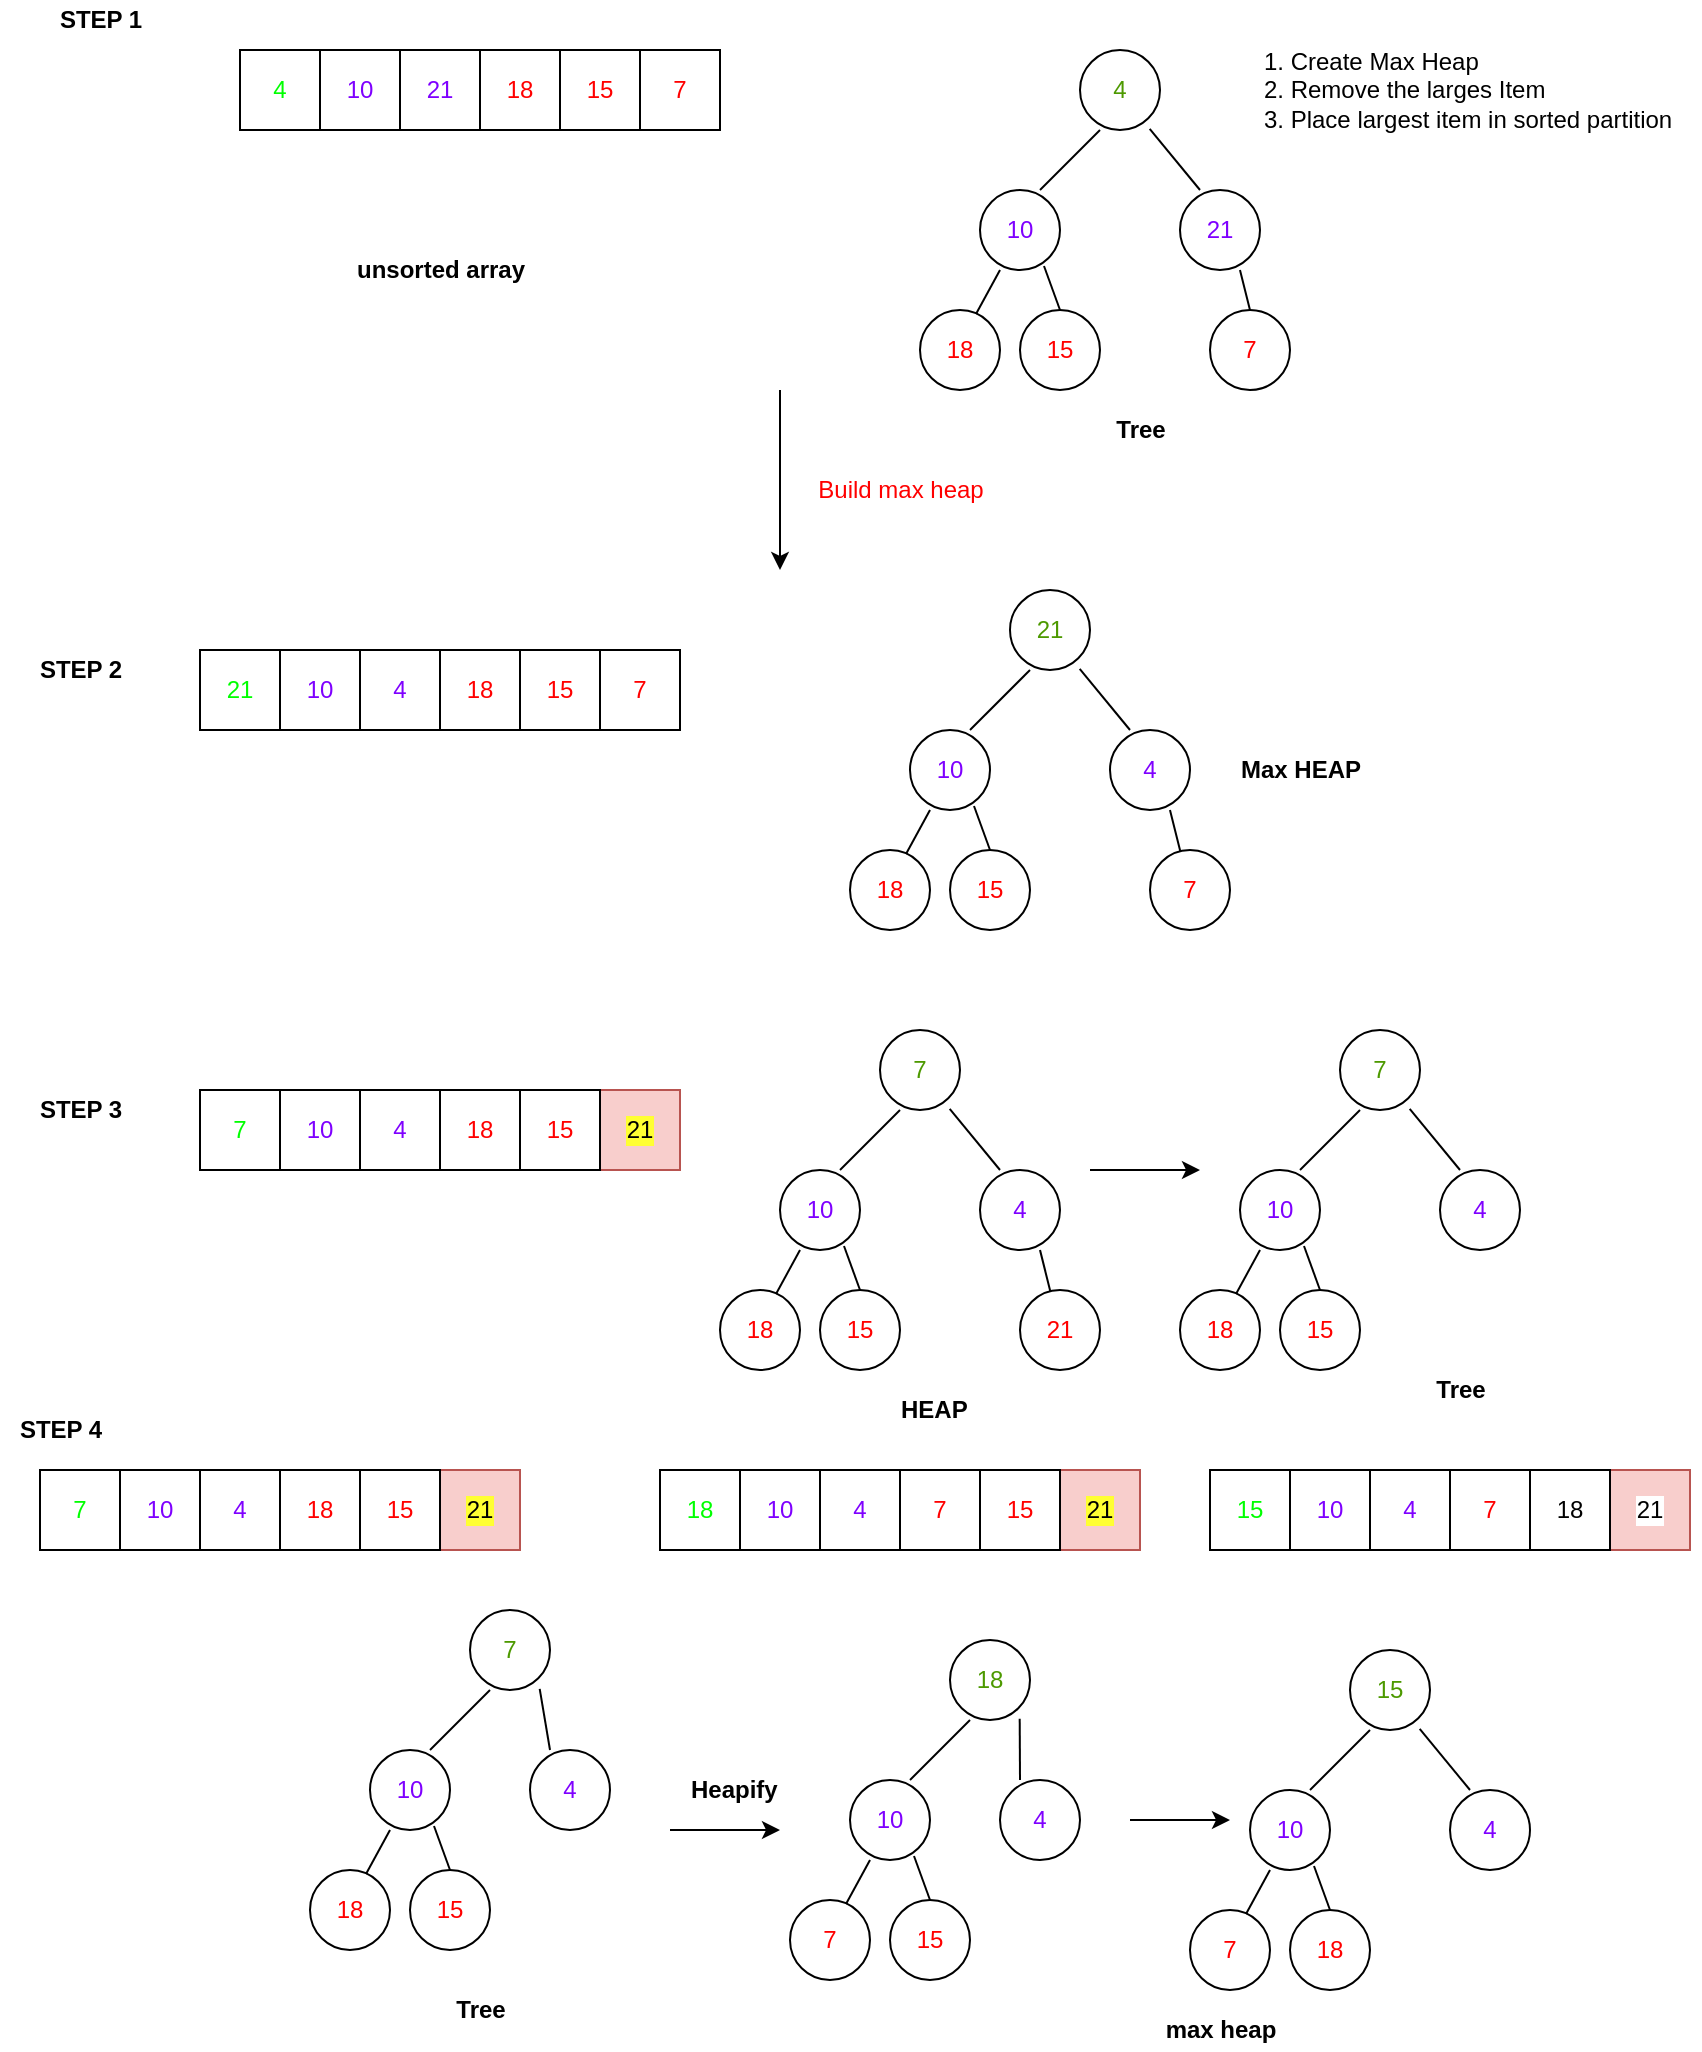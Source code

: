 <mxfile version="14.6.3" type="device" pages="2"><diagram id="f9SsJBURiNlpBy21j-4S" name="Page-1"><mxGraphModel dx="868" dy="450" grid="1" gridSize="10" guides="1" tooltips="1" connect="1" arrows="1" fold="1" page="1" pageScale="1" pageWidth="850" pageHeight="1100" math="0" shadow="0"><root><mxCell id="0"/><mxCell id="1" parent="0"/><mxCell id="AP1BV01lSbmX5VpWcn0d-1" value="4" style="ellipse;whiteSpace=wrap;html=1;aspect=fixed;fontColor=#4D9900;" vertex="1" parent="1"><mxGeometry x="540" y="40" width="40" height="40" as="geometry"/></mxCell><mxCell id="AP1BV01lSbmX5VpWcn0d-2" value="7" style="whiteSpace=wrap;html=1;aspect=fixed;fontColor=#FF0000;" vertex="1" parent="1"><mxGeometry x="320" y="40" width="40" height="40" as="geometry"/></mxCell><mxCell id="AP1BV01lSbmX5VpWcn0d-4" value="4" style="whiteSpace=wrap;html=1;aspect=fixed;fontColor=#00FF00;" vertex="1" parent="1"><mxGeometry x="120" y="40" width="40" height="40" as="geometry"/></mxCell><mxCell id="AP1BV01lSbmX5VpWcn0d-5" value="10" style="whiteSpace=wrap;html=1;aspect=fixed;fontColor=#7F00FF;" vertex="1" parent="1"><mxGeometry x="160" y="40" width="40" height="40" as="geometry"/></mxCell><mxCell id="AP1BV01lSbmX5VpWcn0d-6" value="21" style="whiteSpace=wrap;html=1;aspect=fixed;fontColor=#7F00FF;" vertex="1" parent="1"><mxGeometry x="200" y="40" width="40" height="40" as="geometry"/></mxCell><mxCell id="AP1BV01lSbmX5VpWcn0d-7" value="18" style="whiteSpace=wrap;html=1;aspect=fixed;fontColor=#FF0000;" vertex="1" parent="1"><mxGeometry x="240" y="40" width="40" height="40" as="geometry"/></mxCell><mxCell id="AP1BV01lSbmX5VpWcn0d-8" value="15" style="whiteSpace=wrap;html=1;aspect=fixed;fontColor=#FF0000;" vertex="1" parent="1"><mxGeometry x="280" y="40" width="40" height="40" as="geometry"/></mxCell><mxCell id="AP1BV01lSbmX5VpWcn0d-9" value="unsorted array" style="text;html=1;align=center;verticalAlign=middle;resizable=0;points=[];autosize=1;strokeColor=none;fontStyle=1" vertex="1" parent="1"><mxGeometry x="170" y="140" width="100" height="20" as="geometry"/></mxCell><mxCell id="AP1BV01lSbmX5VpWcn0d-10" value="10" style="ellipse;whiteSpace=wrap;html=1;aspect=fixed;fontColor=#7F00FF;" vertex="1" parent="1"><mxGeometry x="490" y="110" width="40" height="40" as="geometry"/></mxCell><mxCell id="AP1BV01lSbmX5VpWcn0d-11" value="21" style="ellipse;whiteSpace=wrap;html=1;aspect=fixed;fontColor=#7F00FF;" vertex="1" parent="1"><mxGeometry x="590" y="110" width="40" height="40" as="geometry"/></mxCell><mxCell id="AP1BV01lSbmX5VpWcn0d-12" value="18" style="ellipse;whiteSpace=wrap;html=1;aspect=fixed;fontColor=#FF0000;" vertex="1" parent="1"><mxGeometry x="460" y="170" width="40" height="40" as="geometry"/></mxCell><mxCell id="AP1BV01lSbmX5VpWcn0d-13" value="15" style="ellipse;whiteSpace=wrap;html=1;aspect=fixed;fontColor=#FF0000;" vertex="1" parent="1"><mxGeometry x="510" y="170" width="40" height="40" as="geometry"/></mxCell><mxCell id="AP1BV01lSbmX5VpWcn0d-15" value="" style="endArrow=none;html=1;" edge="1" parent="1"><mxGeometry width="50" height="50" relative="1" as="geometry"><mxPoint x="520" y="110" as="sourcePoint"/><mxPoint x="550" y="80" as="targetPoint"/></mxGeometry></mxCell><mxCell id="AP1BV01lSbmX5VpWcn0d-17" value="" style="endArrow=none;html=1;exitX=0.7;exitY=0.05;exitDx=0;exitDy=0;exitPerimeter=0;" edge="1" parent="1" source="AP1BV01lSbmX5VpWcn0d-12"><mxGeometry width="50" height="50" relative="1" as="geometry"><mxPoint x="470" y="180" as="sourcePoint"/><mxPoint x="500" y="150" as="targetPoint"/></mxGeometry></mxCell><mxCell id="AP1BV01lSbmX5VpWcn0d-18" value="" style="endArrow=none;html=1;" edge="1" parent="1"><mxGeometry width="50" height="50" relative="1" as="geometry"><mxPoint x="530" y="170" as="sourcePoint"/><mxPoint x="522" y="148" as="targetPoint"/></mxGeometry></mxCell><mxCell id="AP1BV01lSbmX5VpWcn0d-19" value="" style="endArrow=none;html=1;" edge="1" parent="1"><mxGeometry width="50" height="50" relative="1" as="geometry"><mxPoint x="625.149" y="170.597" as="sourcePoint"/><mxPoint x="620" y="150" as="targetPoint"/></mxGeometry></mxCell><mxCell id="AP1BV01lSbmX5VpWcn0d-21" value="" style="endArrow=none;html=1;exitX=0.25;exitY=0;exitDx=0;exitDy=0;exitPerimeter=0;" edge="1" parent="1" source="AP1BV01lSbmX5VpWcn0d-11"><mxGeometry width="50" height="50" relative="1" as="geometry"><mxPoint x="580" y="100" as="sourcePoint"/><mxPoint x="574.851" y="79.403" as="targetPoint"/></mxGeometry></mxCell><mxCell id="AP1BV01lSbmX5VpWcn0d-22" value="Tree" style="text;html=1;align=center;verticalAlign=middle;resizable=0;points=[];autosize=1;strokeColor=none;fontStyle=1" vertex="1" parent="1"><mxGeometry x="550" y="220" width="40" height="20" as="geometry"/></mxCell><mxCell id="AP1BV01lSbmX5VpWcn0d-23" value="1. Create Max Heap&lt;br&gt;2. Remove the larges Item&lt;br&gt;3. Place largest item in sorted partition" style="text;html=1;align=left;verticalAlign=middle;resizable=0;points=[];autosize=1;strokeColor=none;" vertex="1" parent="1"><mxGeometry x="630" y="35" width="220" height="50" as="geometry"/></mxCell><mxCell id="AP1BV01lSbmX5VpWcn0d-24" value="STEP 1" style="text;html=1;align=center;verticalAlign=middle;resizable=0;points=[];autosize=1;strokeColor=none;fontStyle=1" vertex="1" parent="1"><mxGeometry x="20" y="15" width="60" height="20" as="geometry"/></mxCell><mxCell id="AP1BV01lSbmX5VpWcn0d-25" value="STEP 2" style="text;html=1;align=center;verticalAlign=middle;resizable=0;points=[];autosize=1;strokeColor=none;fontStyle=1" vertex="1" parent="1"><mxGeometry x="10" y="340" width="60" height="20" as="geometry"/></mxCell><mxCell id="AP1BV01lSbmX5VpWcn0d-26" value="7" style="whiteSpace=wrap;html=1;aspect=fixed;fontColor=#FF0000;" vertex="1" parent="1"><mxGeometry x="300" y="340" width="40" height="40" as="geometry"/></mxCell><mxCell id="AP1BV01lSbmX5VpWcn0d-27" value="21" style="whiteSpace=wrap;html=1;aspect=fixed;fontColor=#00FF00;" vertex="1" parent="1"><mxGeometry x="100" y="340" width="40" height="40" as="geometry"/></mxCell><mxCell id="AP1BV01lSbmX5VpWcn0d-28" value="10" style="whiteSpace=wrap;html=1;aspect=fixed;fontColor=#7F00FF;" vertex="1" parent="1"><mxGeometry x="140" y="340" width="40" height="40" as="geometry"/></mxCell><mxCell id="AP1BV01lSbmX5VpWcn0d-29" value="4" style="whiteSpace=wrap;html=1;aspect=fixed;fontColor=#7F00FF;" vertex="1" parent="1"><mxGeometry x="180" y="340" width="40" height="40" as="geometry"/></mxCell><mxCell id="AP1BV01lSbmX5VpWcn0d-30" value="18" style="whiteSpace=wrap;html=1;aspect=fixed;fontColor=#FF0000;" vertex="1" parent="1"><mxGeometry x="220" y="340" width="40" height="40" as="geometry"/></mxCell><mxCell id="AP1BV01lSbmX5VpWcn0d-31" value="15" style="whiteSpace=wrap;html=1;aspect=fixed;fontColor=#FF0000;" vertex="1" parent="1"><mxGeometry x="260" y="340" width="40" height="40" as="geometry"/></mxCell><mxCell id="AP1BV01lSbmX5VpWcn0d-32" value="21" style="ellipse;whiteSpace=wrap;html=1;aspect=fixed;fontColor=#4D9900;" vertex="1" parent="1"><mxGeometry x="505" y="310" width="40" height="40" as="geometry"/></mxCell><mxCell id="AP1BV01lSbmX5VpWcn0d-33" value="10" style="ellipse;whiteSpace=wrap;html=1;aspect=fixed;fontColor=#7F00FF;" vertex="1" parent="1"><mxGeometry x="455" y="380" width="40" height="40" as="geometry"/></mxCell><mxCell id="AP1BV01lSbmX5VpWcn0d-34" value="4" style="ellipse;whiteSpace=wrap;html=1;aspect=fixed;fontColor=#7F00FF;" vertex="1" parent="1"><mxGeometry x="555" y="380" width="40" height="40" as="geometry"/></mxCell><mxCell id="AP1BV01lSbmX5VpWcn0d-35" value="18" style="ellipse;whiteSpace=wrap;html=1;aspect=fixed;fontColor=#FF0000;" vertex="1" parent="1"><mxGeometry x="425" y="440" width="40" height="40" as="geometry"/></mxCell><mxCell id="AP1BV01lSbmX5VpWcn0d-36" value="15" style="ellipse;whiteSpace=wrap;html=1;aspect=fixed;fontColor=#FF0000;" vertex="1" parent="1"><mxGeometry x="475" y="440" width="40" height="40" as="geometry"/></mxCell><mxCell id="AP1BV01lSbmX5VpWcn0d-37" value="" style="endArrow=none;html=1;" edge="1" parent="1"><mxGeometry width="50" height="50" relative="1" as="geometry"><mxPoint x="485" y="380" as="sourcePoint"/><mxPoint x="515" y="350" as="targetPoint"/></mxGeometry></mxCell><mxCell id="AP1BV01lSbmX5VpWcn0d-38" value="" style="endArrow=none;html=1;exitX=0.7;exitY=0.05;exitDx=0;exitDy=0;exitPerimeter=0;" edge="1" parent="1" source="AP1BV01lSbmX5VpWcn0d-35"><mxGeometry width="50" height="50" relative="1" as="geometry"><mxPoint x="435" y="450" as="sourcePoint"/><mxPoint x="465" y="420" as="targetPoint"/></mxGeometry></mxCell><mxCell id="AP1BV01lSbmX5VpWcn0d-39" value="" style="endArrow=none;html=1;" edge="1" parent="1"><mxGeometry width="50" height="50" relative="1" as="geometry"><mxPoint x="495" y="440" as="sourcePoint"/><mxPoint x="487" y="418" as="targetPoint"/></mxGeometry></mxCell><mxCell id="AP1BV01lSbmX5VpWcn0d-40" value="" style="endArrow=none;html=1;" edge="1" parent="1"><mxGeometry width="50" height="50" relative="1" as="geometry"><mxPoint x="590.149" y="440.597" as="sourcePoint"/><mxPoint x="585" y="420" as="targetPoint"/></mxGeometry></mxCell><mxCell id="AP1BV01lSbmX5VpWcn0d-41" value="" style="endArrow=none;html=1;exitX=0.25;exitY=0;exitDx=0;exitDy=0;exitPerimeter=0;" edge="1" parent="1" source="AP1BV01lSbmX5VpWcn0d-34"><mxGeometry width="50" height="50" relative="1" as="geometry"><mxPoint x="545" y="370" as="sourcePoint"/><mxPoint x="539.851" y="349.403" as="targetPoint"/></mxGeometry></mxCell><mxCell id="AP1BV01lSbmX5VpWcn0d-42" value="7" style="ellipse;whiteSpace=wrap;html=1;aspect=fixed;fontColor=#FF0000;" vertex="1" parent="1"><mxGeometry x="575" y="440" width="40" height="40" as="geometry"/></mxCell><mxCell id="AP1BV01lSbmX5VpWcn0d-43" value="" style="endArrow=classic;html=1;fontColor=#FF0000;" edge="1" parent="1"><mxGeometry width="50" height="50" relative="1" as="geometry"><mxPoint x="390" y="210" as="sourcePoint"/><mxPoint x="390" y="300" as="targetPoint"/><Array as="points"><mxPoint x="390" y="210"/></Array></mxGeometry></mxCell><mxCell id="AP1BV01lSbmX5VpWcn0d-44" value="Build max heap" style="text;html=1;align=center;verticalAlign=middle;resizable=0;points=[];autosize=1;strokeColor=none;fontColor=#FF0000;" vertex="1" parent="1"><mxGeometry x="400" y="250" width="100" height="20" as="geometry"/></mxCell><mxCell id="AP1BV01lSbmX5VpWcn0d-45" value="7" style="ellipse;whiteSpace=wrap;html=1;aspect=fixed;fontColor=#FF0000;" vertex="1" parent="1"><mxGeometry x="605" y="170" width="40" height="40" as="geometry"/></mxCell><mxCell id="AP1BV01lSbmX5VpWcn0d-46" value="Max HEAP" style="text;html=1;align=center;verticalAlign=middle;resizable=0;points=[];autosize=1;strokeColor=none;fontStyle=1" vertex="1" parent="1"><mxGeometry x="610" y="390" width="80" height="20" as="geometry"/></mxCell><mxCell id="AP1BV01lSbmX5VpWcn0d-47" value="STEP 3" style="text;html=1;align=center;verticalAlign=middle;resizable=0;points=[];autosize=1;strokeColor=none;fontStyle=1" vertex="1" parent="1"><mxGeometry x="10" y="560" width="60" height="20" as="geometry"/></mxCell><mxCell id="AP1BV01lSbmX5VpWcn0d-48" value="21" style="whiteSpace=wrap;html=1;aspect=fixed;labelBackgroundColor=#FFFF33;fillColor=#f8cecc;strokeColor=#b85450;" vertex="1" parent="1"><mxGeometry x="300" y="560" width="40" height="40" as="geometry"/></mxCell><mxCell id="AP1BV01lSbmX5VpWcn0d-49" value="7" style="whiteSpace=wrap;html=1;aspect=fixed;fontColor=#00FF00;" vertex="1" parent="1"><mxGeometry x="100" y="560" width="40" height="40" as="geometry"/></mxCell><mxCell id="AP1BV01lSbmX5VpWcn0d-50" value="10" style="whiteSpace=wrap;html=1;aspect=fixed;fontColor=#7F00FF;" vertex="1" parent="1"><mxGeometry x="140" y="560" width="40" height="40" as="geometry"/></mxCell><mxCell id="AP1BV01lSbmX5VpWcn0d-51" value="4" style="whiteSpace=wrap;html=1;aspect=fixed;fontColor=#7F00FF;" vertex="1" parent="1"><mxGeometry x="180" y="560" width="40" height="40" as="geometry"/></mxCell><mxCell id="AP1BV01lSbmX5VpWcn0d-52" value="18" style="whiteSpace=wrap;html=1;aspect=fixed;fontColor=#FF0000;" vertex="1" parent="1"><mxGeometry x="220" y="560" width="40" height="40" as="geometry"/></mxCell><mxCell id="AP1BV01lSbmX5VpWcn0d-53" value="15" style="whiteSpace=wrap;html=1;aspect=fixed;fontColor=#FF0000;" vertex="1" parent="1"><mxGeometry x="260" y="560" width="40" height="40" as="geometry"/></mxCell><mxCell id="AP1BV01lSbmX5VpWcn0d-54" value="7" style="ellipse;whiteSpace=wrap;html=1;aspect=fixed;fontColor=#4D9900;" vertex="1" parent="1"><mxGeometry x="440" y="530" width="40" height="40" as="geometry"/></mxCell><mxCell id="AP1BV01lSbmX5VpWcn0d-55" value="10" style="ellipse;whiteSpace=wrap;html=1;aspect=fixed;fontColor=#7F00FF;" vertex="1" parent="1"><mxGeometry x="390" y="600" width="40" height="40" as="geometry"/></mxCell><mxCell id="AP1BV01lSbmX5VpWcn0d-56" value="4" style="ellipse;whiteSpace=wrap;html=1;aspect=fixed;fontColor=#7F00FF;" vertex="1" parent="1"><mxGeometry x="490" y="600" width="40" height="40" as="geometry"/></mxCell><mxCell id="AP1BV01lSbmX5VpWcn0d-57" value="18" style="ellipse;whiteSpace=wrap;html=1;aspect=fixed;fontColor=#FF0000;" vertex="1" parent="1"><mxGeometry x="360" y="660" width="40" height="40" as="geometry"/></mxCell><mxCell id="AP1BV01lSbmX5VpWcn0d-58" value="15" style="ellipse;whiteSpace=wrap;html=1;aspect=fixed;fontColor=#FF0000;" vertex="1" parent="1"><mxGeometry x="410" y="660" width="40" height="40" as="geometry"/></mxCell><mxCell id="AP1BV01lSbmX5VpWcn0d-59" value="" style="endArrow=none;html=1;" edge="1" parent="1"><mxGeometry width="50" height="50" relative="1" as="geometry"><mxPoint x="420" y="600" as="sourcePoint"/><mxPoint x="450" y="570" as="targetPoint"/></mxGeometry></mxCell><mxCell id="AP1BV01lSbmX5VpWcn0d-60" value="" style="endArrow=none;html=1;exitX=0.7;exitY=0.05;exitDx=0;exitDy=0;exitPerimeter=0;" edge="1" parent="1" source="AP1BV01lSbmX5VpWcn0d-57"><mxGeometry width="50" height="50" relative="1" as="geometry"><mxPoint x="370" y="670" as="sourcePoint"/><mxPoint x="400" y="640" as="targetPoint"/></mxGeometry></mxCell><mxCell id="AP1BV01lSbmX5VpWcn0d-61" value="" style="endArrow=none;html=1;" edge="1" parent="1"><mxGeometry width="50" height="50" relative="1" as="geometry"><mxPoint x="430" y="660" as="sourcePoint"/><mxPoint x="422" y="638" as="targetPoint"/></mxGeometry></mxCell><mxCell id="AP1BV01lSbmX5VpWcn0d-62" value="" style="endArrow=none;html=1;" edge="1" parent="1"><mxGeometry width="50" height="50" relative="1" as="geometry"><mxPoint x="525.149" y="660.597" as="sourcePoint"/><mxPoint x="520" y="640" as="targetPoint"/></mxGeometry></mxCell><mxCell id="AP1BV01lSbmX5VpWcn0d-63" value="" style="endArrow=none;html=1;exitX=0.25;exitY=0;exitDx=0;exitDy=0;exitPerimeter=0;" edge="1" parent="1" source="AP1BV01lSbmX5VpWcn0d-56"><mxGeometry width="50" height="50" relative="1" as="geometry"><mxPoint x="480" y="590" as="sourcePoint"/><mxPoint x="474.851" y="569.403" as="targetPoint"/></mxGeometry></mxCell><mxCell id="AP1BV01lSbmX5VpWcn0d-64" value="21" style="ellipse;whiteSpace=wrap;html=1;aspect=fixed;fontColor=#FF0000;" vertex="1" parent="1"><mxGeometry x="510" y="660" width="40" height="40" as="geometry"/></mxCell><mxCell id="AP1BV01lSbmX5VpWcn0d-66" value="7" style="ellipse;whiteSpace=wrap;html=1;aspect=fixed;fontColor=#4D9900;" vertex="1" parent="1"><mxGeometry x="670" y="530" width="40" height="40" as="geometry"/></mxCell><mxCell id="AP1BV01lSbmX5VpWcn0d-67" value="10" style="ellipse;whiteSpace=wrap;html=1;aspect=fixed;fontColor=#7F00FF;" vertex="1" parent="1"><mxGeometry x="620" y="600" width="40" height="40" as="geometry"/></mxCell><mxCell id="AP1BV01lSbmX5VpWcn0d-68" value="4" style="ellipse;whiteSpace=wrap;html=1;aspect=fixed;fontColor=#7F00FF;" vertex="1" parent="1"><mxGeometry x="720" y="600" width="40" height="40" as="geometry"/></mxCell><mxCell id="AP1BV01lSbmX5VpWcn0d-69" value="18" style="ellipse;whiteSpace=wrap;html=1;aspect=fixed;fontColor=#FF0000;" vertex="1" parent="1"><mxGeometry x="590" y="660" width="40" height="40" as="geometry"/></mxCell><mxCell id="AP1BV01lSbmX5VpWcn0d-70" value="15" style="ellipse;whiteSpace=wrap;html=1;aspect=fixed;fontColor=#FF0000;" vertex="1" parent="1"><mxGeometry x="640" y="660" width="40" height="40" as="geometry"/></mxCell><mxCell id="AP1BV01lSbmX5VpWcn0d-71" value="" style="endArrow=none;html=1;" edge="1" parent="1"><mxGeometry width="50" height="50" relative="1" as="geometry"><mxPoint x="650" y="600" as="sourcePoint"/><mxPoint x="680" y="570" as="targetPoint"/></mxGeometry></mxCell><mxCell id="AP1BV01lSbmX5VpWcn0d-72" value="" style="endArrow=none;html=1;exitX=0.7;exitY=0.05;exitDx=0;exitDy=0;exitPerimeter=0;" edge="1" parent="1" source="AP1BV01lSbmX5VpWcn0d-69"><mxGeometry width="50" height="50" relative="1" as="geometry"><mxPoint x="600" y="670" as="sourcePoint"/><mxPoint x="630" y="640" as="targetPoint"/></mxGeometry></mxCell><mxCell id="AP1BV01lSbmX5VpWcn0d-73" value="" style="endArrow=none;html=1;" edge="1" parent="1"><mxGeometry width="50" height="50" relative="1" as="geometry"><mxPoint x="660" y="660" as="sourcePoint"/><mxPoint x="652" y="638" as="targetPoint"/></mxGeometry></mxCell><mxCell id="AP1BV01lSbmX5VpWcn0d-75" value="" style="endArrow=none;html=1;exitX=0.25;exitY=0;exitDx=0;exitDy=0;exitPerimeter=0;" edge="1" parent="1" source="AP1BV01lSbmX5VpWcn0d-68"><mxGeometry width="50" height="50" relative="1" as="geometry"><mxPoint x="710" y="590" as="sourcePoint"/><mxPoint x="704.851" y="569.403" as="targetPoint"/></mxGeometry></mxCell><mxCell id="AP1BV01lSbmX5VpWcn0d-78" value="" style="endArrow=classic;html=1;fontColor=#FF0000;" edge="1" parent="1"><mxGeometry width="50" height="50" relative="1" as="geometry"><mxPoint x="545" y="600" as="sourcePoint"/><mxPoint x="600" y="600" as="targetPoint"/></mxGeometry></mxCell><mxCell id="AP1BV01lSbmX5VpWcn0d-79" value="&amp;nbsp;HEAP" style="text;html=1;align=center;verticalAlign=middle;resizable=0;points=[];autosize=1;strokeColor=none;fontStyle=1" vertex="1" parent="1"><mxGeometry x="440" y="710" width="50" height="20" as="geometry"/></mxCell><mxCell id="AP1BV01lSbmX5VpWcn0d-80" value="Tree" style="text;html=1;align=center;verticalAlign=middle;resizable=0;points=[];autosize=1;strokeColor=none;fontStyle=1" vertex="1" parent="1"><mxGeometry x="710" y="700" width="40" height="20" as="geometry"/></mxCell><mxCell id="AP1BV01lSbmX5VpWcn0d-81" value="STEP 4" style="text;html=1;align=center;verticalAlign=middle;resizable=0;points=[];autosize=1;strokeColor=none;fontStyle=1" vertex="1" parent="1"><mxGeometry y="720" width="60" height="20" as="geometry"/></mxCell><mxCell id="AP1BV01lSbmX5VpWcn0d-82" value="21" style="whiteSpace=wrap;html=1;aspect=fixed;labelBackgroundColor=#FFFF33;fillColor=#f8cecc;strokeColor=#b85450;" vertex="1" parent="1"><mxGeometry x="220" y="750" width="40" height="40" as="geometry"/></mxCell><mxCell id="AP1BV01lSbmX5VpWcn0d-83" value="7" style="whiteSpace=wrap;html=1;aspect=fixed;fontColor=#00FF00;" vertex="1" parent="1"><mxGeometry x="20" y="750" width="40" height="40" as="geometry"/></mxCell><mxCell id="AP1BV01lSbmX5VpWcn0d-84" value="10" style="whiteSpace=wrap;html=1;aspect=fixed;fontColor=#7F00FF;" vertex="1" parent="1"><mxGeometry x="60" y="750" width="40" height="40" as="geometry"/></mxCell><mxCell id="AP1BV01lSbmX5VpWcn0d-85" value="4" style="whiteSpace=wrap;html=1;aspect=fixed;fontColor=#7F00FF;" vertex="1" parent="1"><mxGeometry x="100" y="750" width="40" height="40" as="geometry"/></mxCell><mxCell id="AP1BV01lSbmX5VpWcn0d-86" value="18" style="whiteSpace=wrap;html=1;aspect=fixed;fontColor=#FF0000;" vertex="1" parent="1"><mxGeometry x="140" y="750" width="40" height="40" as="geometry"/></mxCell><mxCell id="AP1BV01lSbmX5VpWcn0d-87" value="15" style="whiteSpace=wrap;html=1;aspect=fixed;fontColor=#FF0000;" vertex="1" parent="1"><mxGeometry x="180" y="750" width="40" height="40" as="geometry"/></mxCell><mxCell id="AP1BV01lSbmX5VpWcn0d-99" value="7" style="ellipse;whiteSpace=wrap;html=1;aspect=fixed;fontColor=#4D9900;" vertex="1" parent="1"><mxGeometry x="235" y="820" width="40" height="40" as="geometry"/></mxCell><mxCell id="AP1BV01lSbmX5VpWcn0d-100" value="10" style="ellipse;whiteSpace=wrap;html=1;aspect=fixed;fontColor=#7F00FF;" vertex="1" parent="1"><mxGeometry x="185" y="890" width="40" height="40" as="geometry"/></mxCell><mxCell id="AP1BV01lSbmX5VpWcn0d-101" value="4" style="ellipse;whiteSpace=wrap;html=1;aspect=fixed;fontColor=#7F00FF;" vertex="1" parent="1"><mxGeometry x="265" y="890" width="40" height="40" as="geometry"/></mxCell><mxCell id="AP1BV01lSbmX5VpWcn0d-102" value="18" style="ellipse;whiteSpace=wrap;html=1;aspect=fixed;fontColor=#FF0000;" vertex="1" parent="1"><mxGeometry x="155" y="950" width="40" height="40" as="geometry"/></mxCell><mxCell id="AP1BV01lSbmX5VpWcn0d-103" value="15" style="ellipse;whiteSpace=wrap;html=1;aspect=fixed;fontColor=#FF0000;" vertex="1" parent="1"><mxGeometry x="205" y="950" width="40" height="40" as="geometry"/></mxCell><mxCell id="AP1BV01lSbmX5VpWcn0d-104" value="" style="endArrow=none;html=1;" edge="1" parent="1"><mxGeometry width="50" height="50" relative="1" as="geometry"><mxPoint x="215" y="890" as="sourcePoint"/><mxPoint x="245" y="860" as="targetPoint"/></mxGeometry></mxCell><mxCell id="AP1BV01lSbmX5VpWcn0d-105" value="" style="endArrow=none;html=1;exitX=0.7;exitY=0.05;exitDx=0;exitDy=0;exitPerimeter=0;" edge="1" parent="1" source="AP1BV01lSbmX5VpWcn0d-102"><mxGeometry width="50" height="50" relative="1" as="geometry"><mxPoint x="165" y="960" as="sourcePoint"/><mxPoint x="195" y="930" as="targetPoint"/></mxGeometry></mxCell><mxCell id="AP1BV01lSbmX5VpWcn0d-106" value="" style="endArrow=none;html=1;" edge="1" parent="1"><mxGeometry width="50" height="50" relative="1" as="geometry"><mxPoint x="225" y="950" as="sourcePoint"/><mxPoint x="217" y="928" as="targetPoint"/></mxGeometry></mxCell><mxCell id="AP1BV01lSbmX5VpWcn0d-107" value="" style="endArrow=none;html=1;exitX=0.25;exitY=0;exitDx=0;exitDy=0;exitPerimeter=0;" edge="1" parent="1" source="AP1BV01lSbmX5VpWcn0d-101"><mxGeometry width="50" height="50" relative="1" as="geometry"><mxPoint x="275" y="880" as="sourcePoint"/><mxPoint x="269.851" y="859.403" as="targetPoint"/></mxGeometry></mxCell><mxCell id="AP1BV01lSbmX5VpWcn0d-110" value="Tree" style="text;html=1;align=center;verticalAlign=middle;resizable=0;points=[];autosize=1;strokeColor=none;fontStyle=1" vertex="1" parent="1"><mxGeometry x="220" y="1010" width="40" height="20" as="geometry"/></mxCell><mxCell id="AP1BV01lSbmX5VpWcn0d-112" value="18" style="ellipse;whiteSpace=wrap;html=1;aspect=fixed;fontColor=#4D9900;" vertex="1" parent="1"><mxGeometry x="475" y="835" width="40" height="40" as="geometry"/></mxCell><mxCell id="AP1BV01lSbmX5VpWcn0d-113" value="10" style="ellipse;whiteSpace=wrap;html=1;aspect=fixed;fontColor=#7F00FF;" vertex="1" parent="1"><mxGeometry x="425" y="905" width="40" height="40" as="geometry"/></mxCell><mxCell id="AP1BV01lSbmX5VpWcn0d-142" style="edgeStyle=orthogonalEdgeStyle;rounded=0;orthogonalLoop=1;jettySize=auto;html=1;fontColor=#FF0000;" edge="1" parent="1"><mxGeometry relative="1" as="geometry"><mxPoint x="615" y="925" as="targetPoint"/><mxPoint x="565" y="925" as="sourcePoint"/></mxGeometry></mxCell><mxCell id="AP1BV01lSbmX5VpWcn0d-114" value="4" style="ellipse;whiteSpace=wrap;html=1;aspect=fixed;fontColor=#7F00FF;" vertex="1" parent="1"><mxGeometry x="500" y="905" width="40" height="40" as="geometry"/></mxCell><mxCell id="AP1BV01lSbmX5VpWcn0d-115" value="7" style="ellipse;whiteSpace=wrap;html=1;aspect=fixed;fontColor=#FF0000;" vertex="1" parent="1"><mxGeometry x="395" y="965" width="40" height="40" as="geometry"/></mxCell><mxCell id="AP1BV01lSbmX5VpWcn0d-116" value="15" style="ellipse;whiteSpace=wrap;html=1;aspect=fixed;fontColor=#FF0000;" vertex="1" parent="1"><mxGeometry x="445" y="965" width="40" height="40" as="geometry"/></mxCell><mxCell id="AP1BV01lSbmX5VpWcn0d-117" value="" style="endArrow=none;html=1;" edge="1" parent="1"><mxGeometry width="50" height="50" relative="1" as="geometry"><mxPoint x="455" y="905" as="sourcePoint"/><mxPoint x="485" y="875" as="targetPoint"/></mxGeometry></mxCell><mxCell id="AP1BV01lSbmX5VpWcn0d-118" value="" style="endArrow=none;html=1;exitX=0.7;exitY=0.05;exitDx=0;exitDy=0;exitPerimeter=0;" edge="1" parent="1" source="AP1BV01lSbmX5VpWcn0d-115"><mxGeometry width="50" height="50" relative="1" as="geometry"><mxPoint x="405" y="975" as="sourcePoint"/><mxPoint x="435" y="945" as="targetPoint"/></mxGeometry></mxCell><mxCell id="AP1BV01lSbmX5VpWcn0d-119" value="" style="endArrow=none;html=1;" edge="1" parent="1"><mxGeometry width="50" height="50" relative="1" as="geometry"><mxPoint x="465" y="965" as="sourcePoint"/><mxPoint x="457" y="943" as="targetPoint"/></mxGeometry></mxCell><mxCell id="AP1BV01lSbmX5VpWcn0d-120" value="" style="endArrow=none;html=1;exitX=0.25;exitY=0;exitDx=0;exitDy=0;exitPerimeter=0;" edge="1" parent="1" source="AP1BV01lSbmX5VpWcn0d-114"><mxGeometry width="50" height="50" relative="1" as="geometry"><mxPoint x="515" y="895" as="sourcePoint"/><mxPoint x="509.851" y="874.403" as="targetPoint"/></mxGeometry></mxCell><mxCell id="AP1BV01lSbmX5VpWcn0d-121" value="max heap" style="text;html=1;align=center;verticalAlign=middle;resizable=0;points=[];autosize=1;strokeColor=none;fontStyle=1" vertex="1" parent="1"><mxGeometry x="575" y="1020" width="70" height="20" as="geometry"/></mxCell><mxCell id="AP1BV01lSbmX5VpWcn0d-122" value="" style="endArrow=classic;html=1;fontColor=#FF0000;" edge="1" parent="1"><mxGeometry width="50" height="50" relative="1" as="geometry"><mxPoint x="335" y="930" as="sourcePoint"/><mxPoint x="390" y="930" as="targetPoint"/></mxGeometry></mxCell><mxCell id="AP1BV01lSbmX5VpWcn0d-123" value="&amp;nbsp;Heapify" style="text;html=1;align=center;verticalAlign=middle;resizable=0;points=[];autosize=1;strokeColor=none;fontStyle=1" vertex="1" parent="1"><mxGeometry x="335" y="900" width="60" height="20" as="geometry"/></mxCell><mxCell id="AP1BV01lSbmX5VpWcn0d-125" value="15" style="ellipse;whiteSpace=wrap;html=1;aspect=fixed;fontColor=#4D9900;" vertex="1" parent="1"><mxGeometry x="675" y="840" width="40" height="40" as="geometry"/></mxCell><mxCell id="AP1BV01lSbmX5VpWcn0d-126" value="10" style="ellipse;whiteSpace=wrap;html=1;aspect=fixed;fontColor=#7F00FF;" vertex="1" parent="1"><mxGeometry x="625" y="910" width="40" height="40" as="geometry"/></mxCell><mxCell id="AP1BV01lSbmX5VpWcn0d-127" value="4" style="ellipse;whiteSpace=wrap;html=1;aspect=fixed;fontColor=#7F00FF;" vertex="1" parent="1"><mxGeometry x="725" y="910" width="40" height="40" as="geometry"/></mxCell><mxCell id="AP1BV01lSbmX5VpWcn0d-128" value="7" style="ellipse;whiteSpace=wrap;html=1;aspect=fixed;fontColor=#FF0000;" vertex="1" parent="1"><mxGeometry x="595" y="970" width="40" height="40" as="geometry"/></mxCell><mxCell id="AP1BV01lSbmX5VpWcn0d-129" value="18" style="ellipse;whiteSpace=wrap;html=1;aspect=fixed;fontColor=#FF0000;" vertex="1" parent="1"><mxGeometry x="645" y="970" width="40" height="40" as="geometry"/></mxCell><mxCell id="AP1BV01lSbmX5VpWcn0d-130" value="" style="endArrow=none;html=1;" edge="1" parent="1"><mxGeometry width="50" height="50" relative="1" as="geometry"><mxPoint x="655" y="910" as="sourcePoint"/><mxPoint x="685" y="880" as="targetPoint"/></mxGeometry></mxCell><mxCell id="AP1BV01lSbmX5VpWcn0d-131" value="" style="endArrow=none;html=1;exitX=0.7;exitY=0.05;exitDx=0;exitDy=0;exitPerimeter=0;" edge="1" parent="1" source="AP1BV01lSbmX5VpWcn0d-128"><mxGeometry width="50" height="50" relative="1" as="geometry"><mxPoint x="605" y="980" as="sourcePoint"/><mxPoint x="635" y="950" as="targetPoint"/></mxGeometry></mxCell><mxCell id="AP1BV01lSbmX5VpWcn0d-132" value="" style="endArrow=none;html=1;" edge="1" parent="1"><mxGeometry width="50" height="50" relative="1" as="geometry"><mxPoint x="665" y="970" as="sourcePoint"/><mxPoint x="657" y="948" as="targetPoint"/></mxGeometry></mxCell><mxCell id="AP1BV01lSbmX5VpWcn0d-133" value="" style="endArrow=none;html=1;exitX=0.25;exitY=0;exitDx=0;exitDy=0;exitPerimeter=0;" edge="1" parent="1" source="AP1BV01lSbmX5VpWcn0d-127"><mxGeometry width="50" height="50" relative="1" as="geometry"><mxPoint x="715" y="900" as="sourcePoint"/><mxPoint x="709.851" y="879.403" as="targetPoint"/></mxGeometry></mxCell><mxCell id="AP1BV01lSbmX5VpWcn0d-134" value="21" style="whiteSpace=wrap;html=1;aspect=fixed;labelBackgroundColor=#FFFF33;fillColor=#f8cecc;strokeColor=#b85450;" vertex="1" parent="1"><mxGeometry x="530" y="750" width="40" height="40" as="geometry"/></mxCell><mxCell id="AP1BV01lSbmX5VpWcn0d-135" value="18" style="whiteSpace=wrap;html=1;aspect=fixed;fontColor=#00FF00;" vertex="1" parent="1"><mxGeometry x="330" y="750" width="40" height="40" as="geometry"/></mxCell><mxCell id="AP1BV01lSbmX5VpWcn0d-136" value="10" style="whiteSpace=wrap;html=1;aspect=fixed;fontColor=#7F00FF;" vertex="1" parent="1"><mxGeometry x="370" y="750" width="40" height="40" as="geometry"/></mxCell><mxCell id="AP1BV01lSbmX5VpWcn0d-137" value="4" style="whiteSpace=wrap;html=1;aspect=fixed;fontColor=#7F00FF;" vertex="1" parent="1"><mxGeometry x="410" y="750" width="40" height="40" as="geometry"/></mxCell><mxCell id="AP1BV01lSbmX5VpWcn0d-138" value="7" style="whiteSpace=wrap;html=1;aspect=fixed;fontColor=#FF0000;" vertex="1" parent="1"><mxGeometry x="450" y="750" width="40" height="40" as="geometry"/></mxCell><mxCell id="AP1BV01lSbmX5VpWcn0d-139" value="15" style="whiteSpace=wrap;html=1;aspect=fixed;fontColor=#FF0000;" vertex="1" parent="1"><mxGeometry x="490" y="750" width="40" height="40" as="geometry"/></mxCell><mxCell id="AP1BV01lSbmX5VpWcn0d-153" value="21" style="whiteSpace=wrap;html=1;aspect=fixed;labelBackgroundColor=#FFFFFF;fillColor=#f8cecc;strokeColor=#b85450;" vertex="1" parent="1"><mxGeometry x="805" y="750" width="40" height="40" as="geometry"/></mxCell><mxCell id="AP1BV01lSbmX5VpWcn0d-154" value="15" style="whiteSpace=wrap;html=1;aspect=fixed;fontColor=#00FF00;" vertex="1" parent="1"><mxGeometry x="605" y="750" width="40" height="40" as="geometry"/></mxCell><mxCell id="AP1BV01lSbmX5VpWcn0d-155" value="10" style="whiteSpace=wrap;html=1;aspect=fixed;fontColor=#7F00FF;" vertex="1" parent="1"><mxGeometry x="645" y="750" width="40" height="40" as="geometry"/></mxCell><mxCell id="AP1BV01lSbmX5VpWcn0d-156" value="4" style="whiteSpace=wrap;html=1;aspect=fixed;fontColor=#7F00FF;" vertex="1" parent="1"><mxGeometry x="685" y="750" width="40" height="40" as="geometry"/></mxCell><mxCell id="AP1BV01lSbmX5VpWcn0d-157" value="7" style="whiteSpace=wrap;html=1;aspect=fixed;fontColor=#FF0000;" vertex="1" parent="1"><mxGeometry x="725" y="750" width="40" height="40" as="geometry"/></mxCell><mxCell id="AP1BV01lSbmX5VpWcn0d-158" value="18" style="whiteSpace=wrap;html=1;aspect=fixed;" vertex="1" parent="1"><mxGeometry x="765" y="750" width="40" height="40" as="geometry"/></mxCell></root></mxGraphModel></diagram><diagram id="dbYWZ0FwEsm4Nlq0nGTP" name="Page-2"><mxGraphModel dx="868" dy="450" grid="1" gridSize="10" guides="1" tooltips="1" connect="1" arrows="1" fold="1" page="1" pageScale="1" pageWidth="850" pageHeight="1100" math="0" shadow="0"><root><mxCell id="6x_Chujsxk8r3UhXCVZU-0"/><mxCell id="6x_Chujsxk8r3UhXCVZU-1" parent="6x_Chujsxk8r3UhXCVZU-0"/><mxCell id="DhfZuMT1-ZrIVbOSJ7co-0" value="15" style="ellipse;whiteSpace=wrap;html=1;aspect=fixed;fontColor=#4D9900;" vertex="1" parent="6x_Chujsxk8r3UhXCVZU-1"><mxGeometry x="302.5" y="110" width="40" height="40" as="geometry"/></mxCell><mxCell id="DhfZuMT1-ZrIVbOSJ7co-1" value="10" style="ellipse;whiteSpace=wrap;html=1;aspect=fixed;fontColor=#7F00FF;" vertex="1" parent="6x_Chujsxk8r3UhXCVZU-1"><mxGeometry x="252.5" y="180" width="40" height="40" as="geometry"/></mxCell><mxCell id="DhfZuMT1-ZrIVbOSJ7co-2" value="4" style="ellipse;whiteSpace=wrap;html=1;aspect=fixed;fontColor=#7F00FF;" vertex="1" parent="6x_Chujsxk8r3UhXCVZU-1"><mxGeometry x="352.5" y="180" width="40" height="40" as="geometry"/></mxCell><mxCell id="DhfZuMT1-ZrIVbOSJ7co-3" value="7" style="ellipse;whiteSpace=wrap;html=1;aspect=fixed;fontColor=#FF0000;" vertex="1" parent="6x_Chujsxk8r3UhXCVZU-1"><mxGeometry x="222.5" y="240" width="40" height="40" as="geometry"/></mxCell><mxCell id="DhfZuMT1-ZrIVbOSJ7co-4" value="18" style="ellipse;whiteSpace=wrap;html=1;aspect=fixed;fontColor=#FF0000;" vertex="1" parent="6x_Chujsxk8r3UhXCVZU-1"><mxGeometry x="272.5" y="240" width="40" height="40" as="geometry"/></mxCell><mxCell id="DhfZuMT1-ZrIVbOSJ7co-5" value="" style="endArrow=none;html=1;" edge="1" parent="6x_Chujsxk8r3UhXCVZU-1"><mxGeometry width="50" height="50" relative="1" as="geometry"><mxPoint x="282.5" y="180" as="sourcePoint"/><mxPoint x="312.5" y="150" as="targetPoint"/></mxGeometry></mxCell><mxCell id="DhfZuMT1-ZrIVbOSJ7co-6" value="" style="endArrow=none;html=1;exitX=0.7;exitY=0.05;exitDx=0;exitDy=0;exitPerimeter=0;" edge="1" parent="6x_Chujsxk8r3UhXCVZU-1" source="DhfZuMT1-ZrIVbOSJ7co-3"><mxGeometry width="50" height="50" relative="1" as="geometry"><mxPoint x="232.5" y="250" as="sourcePoint"/><mxPoint x="262.5" y="220" as="targetPoint"/></mxGeometry></mxCell><mxCell id="DhfZuMT1-ZrIVbOSJ7co-7" value="" style="endArrow=none;html=1;" edge="1" parent="6x_Chujsxk8r3UhXCVZU-1"><mxGeometry width="50" height="50" relative="1" as="geometry"><mxPoint x="292.5" y="240" as="sourcePoint"/><mxPoint x="284.5" y="218" as="targetPoint"/></mxGeometry></mxCell><mxCell id="DhfZuMT1-ZrIVbOSJ7co-8" value="" style="endArrow=none;html=1;exitX=0.25;exitY=0;exitDx=0;exitDy=0;exitPerimeter=0;" edge="1" parent="6x_Chujsxk8r3UhXCVZU-1" source="DhfZuMT1-ZrIVbOSJ7co-2"><mxGeometry width="50" height="50" relative="1" as="geometry"><mxPoint x="342.5" y="170" as="sourcePoint"/><mxPoint x="337.351" y="149.403" as="targetPoint"/></mxGeometry></mxCell><mxCell id="-2ylnmEU7heG7NzuWruh-0" value="21" style="whiteSpace=wrap;html=1;aspect=fixed;labelBackgroundColor=#FFFF33;fillColor=#f8cecc;strokeColor=#b85450;" vertex="1" parent="6x_Chujsxk8r3UhXCVZU-1"><mxGeometry x="340" y="50" width="40" height="40" as="geometry"/></mxCell><mxCell id="-2ylnmEU7heG7NzuWruh-1" value="15" style="whiteSpace=wrap;html=1;aspect=fixed;fontColor=#00FF00;" vertex="1" parent="6x_Chujsxk8r3UhXCVZU-1"><mxGeometry x="140" y="50" width="40" height="40" as="geometry"/></mxCell><mxCell id="-2ylnmEU7heG7NzuWruh-2" value="10" style="whiteSpace=wrap;html=1;aspect=fixed;fontColor=#7F00FF;" vertex="1" parent="6x_Chujsxk8r3UhXCVZU-1"><mxGeometry x="180" y="50" width="40" height="40" as="geometry"/></mxCell><mxCell id="-2ylnmEU7heG7NzuWruh-3" value="4" style="whiteSpace=wrap;html=1;aspect=fixed;fontColor=#7F00FF;" vertex="1" parent="6x_Chujsxk8r3UhXCVZU-1"><mxGeometry x="220" y="50" width="40" height="40" as="geometry"/></mxCell><mxCell id="-2ylnmEU7heG7NzuWruh-4" value="7" style="whiteSpace=wrap;html=1;aspect=fixed;fontColor=#FF0000;" vertex="1" parent="6x_Chujsxk8r3UhXCVZU-1"><mxGeometry x="260" y="50" width="40" height="40" as="geometry"/></mxCell><mxCell id="-2ylnmEU7heG7NzuWruh-5" value="18" style="whiteSpace=wrap;html=1;aspect=fixed;fillColor=#f8cecc;strokeColor=#b85450;" vertex="1" parent="6x_Chujsxk8r3UhXCVZU-1"><mxGeometry x="300" y="50" width="40" height="40" as="geometry"/></mxCell><mxCell id="-2ylnmEU7heG7NzuWruh-6" value="21" style="whiteSpace=wrap;html=1;aspect=fixed;labelBackgroundColor=#FFFFFF;fillColor=#f8cecc;strokeColor=#b85450;" vertex="1" parent="6x_Chujsxk8r3UhXCVZU-1"><mxGeometry x="615" y="50" width="40" height="40" as="geometry"/></mxCell><mxCell id="-2ylnmEU7heG7NzuWruh-7" value="15" style="whiteSpace=wrap;html=1;aspect=fixed;fontColor=#00FF00;" vertex="1" parent="6x_Chujsxk8r3UhXCVZU-1"><mxGeometry x="415" y="50" width="40" height="40" as="geometry"/></mxCell><mxCell id="-2ylnmEU7heG7NzuWruh-8" value="10" style="whiteSpace=wrap;html=1;aspect=fixed;fontColor=#7F00FF;" vertex="1" parent="6x_Chujsxk8r3UhXCVZU-1"><mxGeometry x="455" y="50" width="40" height="40" as="geometry"/></mxCell><mxCell id="-2ylnmEU7heG7NzuWruh-9" value="4" style="whiteSpace=wrap;html=1;aspect=fixed;fontColor=#7F00FF;" vertex="1" parent="6x_Chujsxk8r3UhXCVZU-1"><mxGeometry x="495" y="50" width="40" height="40" as="geometry"/></mxCell><mxCell id="-2ylnmEU7heG7NzuWruh-10" value="7" style="whiteSpace=wrap;html=1;aspect=fixed;fontColor=#FF0000;" vertex="1" parent="6x_Chujsxk8r3UhXCVZU-1"><mxGeometry x="535" y="50" width="40" height="40" as="geometry"/></mxCell><mxCell id="-2ylnmEU7heG7NzuWruh-11" value="18" style="whiteSpace=wrap;html=1;aspect=fixed;fillColor=#f8cecc;strokeColor=#b85450;" vertex="1" parent="6x_Chujsxk8r3UhXCVZU-1"><mxGeometry x="575" y="50" width="40" height="40" as="geometry"/></mxCell><mxCell id="albw8ZlVf2gUiYIV_0Ts-0" value="STEP 5" style="text;html=1;align=center;verticalAlign=middle;resizable=0;points=[];autosize=1;strokeColor=none;fontStyle=1" vertex="1" parent="6x_Chujsxk8r3UhXCVZU-1"><mxGeometry x="20" y="20" width="60" height="20" as="geometry"/></mxCell><mxCell id="albw8ZlVf2gUiYIV_0Ts-1" value="15" style="ellipse;whiteSpace=wrap;html=1;aspect=fixed;fontColor=#4D9900;" vertex="1" parent="6x_Chujsxk8r3UhXCVZU-1"><mxGeometry x="562.5" y="115" width="40" height="40" as="geometry"/></mxCell><mxCell id="albw8ZlVf2gUiYIV_0Ts-2" value="10" style="ellipse;whiteSpace=wrap;html=1;aspect=fixed;fontColor=#7F00FF;" vertex="1" parent="6x_Chujsxk8r3UhXCVZU-1"><mxGeometry x="512.5" y="185" width="40" height="40" as="geometry"/></mxCell><mxCell id="albw8ZlVf2gUiYIV_0Ts-3" value="4" style="ellipse;whiteSpace=wrap;html=1;aspect=fixed;fontColor=#7F00FF;" vertex="1" parent="6x_Chujsxk8r3UhXCVZU-1"><mxGeometry x="612.5" y="185" width="40" height="40" as="geometry"/></mxCell><mxCell id="albw8ZlVf2gUiYIV_0Ts-4" value="7" style="ellipse;whiteSpace=wrap;html=1;aspect=fixed;fontColor=#FF0000;" vertex="1" parent="6x_Chujsxk8r3UhXCVZU-1"><mxGeometry x="482.5" y="245" width="40" height="40" as="geometry"/></mxCell><mxCell id="albw8ZlVf2gUiYIV_0Ts-6" value="" style="endArrow=none;html=1;" edge="1" parent="6x_Chujsxk8r3UhXCVZU-1"><mxGeometry width="50" height="50" relative="1" as="geometry"><mxPoint x="542.5" y="185" as="sourcePoint"/><mxPoint x="572.5" y="155" as="targetPoint"/></mxGeometry></mxCell><mxCell id="albw8ZlVf2gUiYIV_0Ts-7" value="" style="endArrow=none;html=1;exitX=0.7;exitY=0.05;exitDx=0;exitDy=0;exitPerimeter=0;" edge="1" parent="6x_Chujsxk8r3UhXCVZU-1" source="albw8ZlVf2gUiYIV_0Ts-4"><mxGeometry width="50" height="50" relative="1" as="geometry"><mxPoint x="492.5" y="255" as="sourcePoint"/><mxPoint x="522.5" y="225" as="targetPoint"/></mxGeometry></mxCell><mxCell id="albw8ZlVf2gUiYIV_0Ts-9" value="" style="endArrow=none;html=1;exitX=0.25;exitY=0;exitDx=0;exitDy=0;exitPerimeter=0;" edge="1" parent="6x_Chujsxk8r3UhXCVZU-1" source="albw8ZlVf2gUiYIV_0Ts-3"><mxGeometry width="50" height="50" relative="1" as="geometry"><mxPoint x="602.5" y="175" as="sourcePoint"/><mxPoint x="597.351" y="154.403" as="targetPoint"/></mxGeometry></mxCell><mxCell id="albw8ZlVf2gUiYIV_0Ts-10" style="edgeStyle=orthogonalEdgeStyle;rounded=0;orthogonalLoop=1;jettySize=auto;html=1;fontColor=#FF0000;" edge="1" parent="6x_Chujsxk8r3UhXCVZU-1"><mxGeometry relative="1" as="geometry"><mxPoint x="485" y="199.5" as="targetPoint"/><mxPoint x="435" y="199.5" as="sourcePoint"/></mxGeometry></mxCell><mxCell id="albw8ZlVf2gUiYIV_0Ts-11" value="STEP 6" style="text;html=1;align=center;verticalAlign=middle;resizable=0;points=[];autosize=1;strokeColor=none;fontStyle=1" vertex="1" parent="6x_Chujsxk8r3UhXCVZU-1"><mxGeometry x="17.5" y="320" width="60" height="20" as="geometry"/></mxCell><mxCell id="albw8ZlVf2gUiYIV_0Ts-12" value="21" style="whiteSpace=wrap;html=1;aspect=fixed;labelBackgroundColor=#FFFFFF;fillColor=#f8cecc;strokeColor=#b85450;" vertex="1" parent="6x_Chujsxk8r3UhXCVZU-1"><mxGeometry x="217.5" y="360" width="40" height="40" as="geometry"/></mxCell><mxCell id="albw8ZlVf2gUiYIV_0Ts-13" value="15" style="whiteSpace=wrap;html=1;aspect=fixed;fontColor=#00FF00;" vertex="1" parent="6x_Chujsxk8r3UhXCVZU-1"><mxGeometry x="17.5" y="360" width="40" height="40" as="geometry"/></mxCell><mxCell id="albw8ZlVf2gUiYIV_0Ts-14" value="10" style="whiteSpace=wrap;html=1;aspect=fixed;fontColor=#7F00FF;" vertex="1" parent="6x_Chujsxk8r3UhXCVZU-1"><mxGeometry x="57.5" y="360" width="40" height="40" as="geometry"/></mxCell><mxCell id="albw8ZlVf2gUiYIV_0Ts-15" value="4" style="whiteSpace=wrap;html=1;aspect=fixed;fontColor=#7F00FF;" vertex="1" parent="6x_Chujsxk8r3UhXCVZU-1"><mxGeometry x="97.5" y="360" width="40" height="40" as="geometry"/></mxCell><mxCell id="albw8ZlVf2gUiYIV_0Ts-16" value="7" style="whiteSpace=wrap;html=1;aspect=fixed;fontColor=#FF0000;" vertex="1" parent="6x_Chujsxk8r3UhXCVZU-1"><mxGeometry x="137.5" y="360" width="40" height="40" as="geometry"/></mxCell><mxCell id="albw8ZlVf2gUiYIV_0Ts-17" value="18" style="whiteSpace=wrap;html=1;aspect=fixed;fillColor=#f8cecc;strokeColor=#b85450;" vertex="1" parent="6x_Chujsxk8r3UhXCVZU-1"><mxGeometry x="177.5" y="360" width="40" height="40" as="geometry"/></mxCell><mxCell id="albw8ZlVf2gUiYIV_0Ts-18" value="15" style="ellipse;whiteSpace=wrap;html=1;aspect=fixed;fontColor=#4D9900;" vertex="1" parent="6x_Chujsxk8r3UhXCVZU-1"><mxGeometry x="97.5" y="430" width="40" height="40" as="geometry"/></mxCell><mxCell id="albw8ZlVf2gUiYIV_0Ts-19" value="10" style="ellipse;whiteSpace=wrap;html=1;aspect=fixed;fontColor=#7F00FF;" vertex="1" parent="6x_Chujsxk8r3UhXCVZU-1"><mxGeometry x="47.5" y="500" width="40" height="40" as="geometry"/></mxCell><mxCell id="albw8ZlVf2gUiYIV_0Ts-20" value="4" style="ellipse;whiteSpace=wrap;html=1;aspect=fixed;fontColor=#7F00FF;" vertex="1" parent="6x_Chujsxk8r3UhXCVZU-1"><mxGeometry x="130" y="500" width="40" height="40" as="geometry"/></mxCell><mxCell id="albw8ZlVf2gUiYIV_0Ts-21" value="7" style="ellipse;whiteSpace=wrap;html=1;aspect=fixed;fontColor=#FF0000;" vertex="1" parent="6x_Chujsxk8r3UhXCVZU-1"><mxGeometry x="17.5" y="560" width="40" height="40" as="geometry"/></mxCell><mxCell id="albw8ZlVf2gUiYIV_0Ts-22" value="" style="endArrow=none;html=1;" edge="1" parent="6x_Chujsxk8r3UhXCVZU-1"><mxGeometry width="50" height="50" relative="1" as="geometry"><mxPoint x="77.5" y="500" as="sourcePoint"/><mxPoint x="107.5" y="470" as="targetPoint"/></mxGeometry></mxCell><mxCell id="albw8ZlVf2gUiYIV_0Ts-23" value="" style="endArrow=none;html=1;exitX=0.7;exitY=0.05;exitDx=0;exitDy=0;exitPerimeter=0;" edge="1" parent="6x_Chujsxk8r3UhXCVZU-1" source="albw8ZlVf2gUiYIV_0Ts-21"><mxGeometry width="50" height="50" relative="1" as="geometry"><mxPoint x="27.5" y="570" as="sourcePoint"/><mxPoint x="57.5" y="540" as="targetPoint"/></mxGeometry></mxCell><mxCell id="albw8ZlVf2gUiYIV_0Ts-24" value="" style="endArrow=none;html=1;exitX=0.25;exitY=0;exitDx=0;exitDy=0;exitPerimeter=0;" edge="1" parent="6x_Chujsxk8r3UhXCVZU-1" source="albw8ZlVf2gUiYIV_0Ts-20"><mxGeometry width="50" height="50" relative="1" as="geometry"><mxPoint x="137.5" y="490" as="sourcePoint"/><mxPoint x="132.351" y="469.403" as="targetPoint"/></mxGeometry></mxCell><mxCell id="albw8ZlVf2gUiYIV_0Ts-25" value="Tree" style="text;html=1;align=center;verticalAlign=middle;resizable=0;points=[];autosize=1;strokeColor=none;fontStyle=1" vertex="1" parent="6x_Chujsxk8r3UhXCVZU-1"><mxGeometry x="97.5" y="590" width="40" height="20" as="geometry"/></mxCell><mxCell id="albw8ZlVf2gUiYIV_0Ts-27" value="" style="edgeStyle=orthogonalEdgeStyle;rounded=0;orthogonalLoop=1;jettySize=auto;html=1;fontColor=#FF0000;" edge="1" parent="6x_Chujsxk8r3UhXCVZU-1"><mxGeometry relative="1" as="geometry"><mxPoint x="227.5" y="799" as="sourcePoint"/><mxPoint x="297.5" y="799" as="targetPoint"/></mxGeometry></mxCell><mxCell id="albw8ZlVf2gUiYIV_0Ts-28" value="heapify" style="text;html=1;align=center;verticalAlign=middle;resizable=0;points=[];autosize=1;strokeColor=none;fontStyle=1" vertex="1" parent="6x_Chujsxk8r3UhXCVZU-1"><mxGeometry x="190" y="480" width="60" height="20" as="geometry"/></mxCell><mxCell id="albw8ZlVf2gUiYIV_0Ts-29" value="15" style="ellipse;whiteSpace=wrap;html=1;aspect=fixed;fontColor=#4D9900;" vertex="1" parent="6x_Chujsxk8r3UhXCVZU-1"><mxGeometry x="315" y="430" width="40" height="40" as="geometry"/></mxCell><mxCell id="albw8ZlVf2gUiYIV_0Ts-30" value="10" style="ellipse;whiteSpace=wrap;html=1;aspect=fixed;fontColor=#7F00FF;" vertex="1" parent="6x_Chujsxk8r3UhXCVZU-1"><mxGeometry x="265" y="500" width="40" height="40" as="geometry"/></mxCell><mxCell id="albw8ZlVf2gUiYIV_0Ts-31" value="4" style="ellipse;whiteSpace=wrap;html=1;aspect=fixed;fontColor=#7F00FF;" vertex="1" parent="6x_Chujsxk8r3UhXCVZU-1"><mxGeometry x="365" y="500" width="40" height="40" as="geometry"/></mxCell><mxCell id="albw8ZlVf2gUiYIV_0Ts-32" value="7" style="ellipse;whiteSpace=wrap;html=1;aspect=fixed;fontColor=#FF0000;" vertex="1" parent="6x_Chujsxk8r3UhXCVZU-1"><mxGeometry x="235" y="560" width="40" height="40" as="geometry"/></mxCell><mxCell id="albw8ZlVf2gUiYIV_0Ts-33" value="" style="endArrow=none;html=1;" edge="1" parent="6x_Chujsxk8r3UhXCVZU-1"><mxGeometry width="50" height="50" relative="1" as="geometry"><mxPoint x="295" y="500" as="sourcePoint"/><mxPoint x="325" y="470" as="targetPoint"/></mxGeometry></mxCell><mxCell id="albw8ZlVf2gUiYIV_0Ts-34" value="" style="endArrow=none;html=1;exitX=0.7;exitY=0.05;exitDx=0;exitDy=0;exitPerimeter=0;" edge="1" parent="6x_Chujsxk8r3UhXCVZU-1" source="albw8ZlVf2gUiYIV_0Ts-32"><mxGeometry width="50" height="50" relative="1" as="geometry"><mxPoint x="245" y="570" as="sourcePoint"/><mxPoint x="275" y="540" as="targetPoint"/></mxGeometry></mxCell><mxCell id="albw8ZlVf2gUiYIV_0Ts-35" value="" style="endArrow=none;html=1;exitX=0.25;exitY=0;exitDx=0;exitDy=0;exitPerimeter=0;" edge="1" parent="6x_Chujsxk8r3UhXCVZU-1" source="albw8ZlVf2gUiYIV_0Ts-31"><mxGeometry width="50" height="50" relative="1" as="geometry"><mxPoint x="355" y="490" as="sourcePoint"/><mxPoint x="349.851" y="469.403" as="targetPoint"/></mxGeometry></mxCell><mxCell id="albw8ZlVf2gUiYIV_0Ts-36" value="maxHeap" style="text;html=1;align=center;verticalAlign=middle;resizable=0;points=[];autosize=1;strokeColor=none;fontStyle=1" vertex="1" parent="6x_Chujsxk8r3UhXCVZU-1"><mxGeometry x="300" y="590" width="70" height="20" as="geometry"/></mxCell><mxCell id="albw8ZlVf2gUiYIV_0Ts-37" value="7" style="ellipse;whiteSpace=wrap;html=1;aspect=fixed;fontColor=#4D9900;" vertex="1" parent="6x_Chujsxk8r3UhXCVZU-1"><mxGeometry x="510" y="420" width="40" height="40" as="geometry"/></mxCell><mxCell id="albw8ZlVf2gUiYIV_0Ts-38" value="10" style="ellipse;whiteSpace=wrap;html=1;aspect=fixed;fontColor=#7F00FF;" vertex="1" parent="6x_Chujsxk8r3UhXCVZU-1"><mxGeometry x="460" y="490" width="40" height="40" as="geometry"/></mxCell><mxCell id="albw8ZlVf2gUiYIV_0Ts-39" value="4" style="ellipse;whiteSpace=wrap;html=1;aspect=fixed;fontColor=#7F00FF;" vertex="1" parent="6x_Chujsxk8r3UhXCVZU-1"><mxGeometry x="560" y="490" width="40" height="40" as="geometry"/></mxCell><mxCell id="albw8ZlVf2gUiYIV_0Ts-40" value="15" style="ellipse;whiteSpace=wrap;html=1;aspect=fixed;fontColor=#FF0000;" vertex="1" parent="6x_Chujsxk8r3UhXCVZU-1"><mxGeometry x="430" y="550" width="40" height="40" as="geometry"/></mxCell><mxCell id="albw8ZlVf2gUiYIV_0Ts-41" value="" style="endArrow=none;html=1;" edge="1" parent="6x_Chujsxk8r3UhXCVZU-1"><mxGeometry width="50" height="50" relative="1" as="geometry"><mxPoint x="490" y="490" as="sourcePoint"/><mxPoint x="520" y="460" as="targetPoint"/></mxGeometry></mxCell><mxCell id="albw8ZlVf2gUiYIV_0Ts-42" value="" style="endArrow=none;html=1;exitX=0.7;exitY=0.05;exitDx=0;exitDy=0;exitPerimeter=0;" edge="1" parent="6x_Chujsxk8r3UhXCVZU-1" source="albw8ZlVf2gUiYIV_0Ts-40"><mxGeometry width="50" height="50" relative="1" as="geometry"><mxPoint x="440" y="560" as="sourcePoint"/><mxPoint x="470" y="530" as="targetPoint"/></mxGeometry></mxCell><mxCell id="albw8ZlVf2gUiYIV_0Ts-43" value="" style="endArrow=none;html=1;exitX=0.25;exitY=0;exitDx=0;exitDy=0;exitPerimeter=0;" edge="1" parent="6x_Chujsxk8r3UhXCVZU-1" source="albw8ZlVf2gUiYIV_0Ts-39"><mxGeometry width="50" height="50" relative="1" as="geometry"><mxPoint x="550" y="480" as="sourcePoint"/><mxPoint x="544.851" y="459.403" as="targetPoint"/></mxGeometry></mxCell><mxCell id="albw8ZlVf2gUiYIV_0Ts-44" value="heap" style="text;html=1;align=center;verticalAlign=middle;resizable=0;points=[];autosize=1;strokeColor=none;fontStyle=1" vertex="1" parent="6x_Chujsxk8r3UhXCVZU-1"><mxGeometry x="510" y="580" width="40" height="20" as="geometry"/></mxCell><mxCell id="albw8ZlVf2gUiYIV_0Ts-45" value="21" style="whiteSpace=wrap;html=1;aspect=fixed;labelBackgroundColor=#FFFFFF;fillColor=#f8cecc;strokeColor=#b85450;" vertex="1" parent="6x_Chujsxk8r3UhXCVZU-1"><mxGeometry x="505" y="360" width="40" height="40" as="geometry"/></mxCell><mxCell id="albw8ZlVf2gUiYIV_0Ts-46" value="7" style="whiteSpace=wrap;html=1;aspect=fixed;fontColor=#00FF00;" vertex="1" parent="6x_Chujsxk8r3UhXCVZU-1"><mxGeometry x="305" y="360" width="40" height="40" as="geometry"/></mxCell><mxCell id="albw8ZlVf2gUiYIV_0Ts-47" value="10" style="whiteSpace=wrap;html=1;aspect=fixed;fontColor=#7F00FF;" vertex="1" parent="6x_Chujsxk8r3UhXCVZU-1"><mxGeometry x="345" y="360" width="40" height="40" as="geometry"/></mxCell><mxCell id="albw8ZlVf2gUiYIV_0Ts-48" value="4" style="whiteSpace=wrap;html=1;aspect=fixed;fontColor=#7F00FF;" vertex="1" parent="6x_Chujsxk8r3UhXCVZU-1"><mxGeometry x="385" y="360" width="40" height="40" as="geometry"/></mxCell><mxCell id="albw8ZlVf2gUiYIV_0Ts-49" value="15" style="whiteSpace=wrap;html=1;aspect=fixed;fontColor=#FF0000;" vertex="1" parent="6x_Chujsxk8r3UhXCVZU-1"><mxGeometry x="425" y="360" width="40" height="40" as="geometry"/></mxCell><mxCell id="albw8ZlVf2gUiYIV_0Ts-50" value="18" style="whiteSpace=wrap;html=1;aspect=fixed;fillColor=#f8cecc;strokeColor=#b85450;" vertex="1" parent="6x_Chujsxk8r3UhXCVZU-1"><mxGeometry x="465" y="360" width="40" height="40" as="geometry"/></mxCell><mxCell id="albw8ZlVf2gUiYIV_0Ts-51" value="21" style="whiteSpace=wrap;html=1;aspect=fixed;labelBackgroundColor=#FFFFFF;fillColor=#f8cecc;strokeColor=#b85450;" vertex="1" parent="6x_Chujsxk8r3UhXCVZU-1"><mxGeometry x="815" y="360" width="40" height="40" as="geometry"/></mxCell><mxCell id="albw8ZlVf2gUiYIV_0Ts-52" value="7" style="whiteSpace=wrap;html=1;aspect=fixed;fontColor=#00FF00;" vertex="1" parent="6x_Chujsxk8r3UhXCVZU-1"><mxGeometry x="615" y="360" width="40" height="40" as="geometry"/></mxCell><mxCell id="albw8ZlVf2gUiYIV_0Ts-53" value="10" style="whiteSpace=wrap;html=1;aspect=fixed;fontColor=#7F00FF;" vertex="1" parent="6x_Chujsxk8r3UhXCVZU-1"><mxGeometry x="655" y="360" width="40" height="40" as="geometry"/></mxCell><mxCell id="albw8ZlVf2gUiYIV_0Ts-54" value="4" style="whiteSpace=wrap;html=1;aspect=fixed;fontColor=#7F00FF;" vertex="1" parent="6x_Chujsxk8r3UhXCVZU-1"><mxGeometry x="695" y="360" width="40" height="40" as="geometry"/></mxCell><mxCell id="albw8ZlVf2gUiYIV_0Ts-55" value="15" style="whiteSpace=wrap;html=1;aspect=fixed;fontColor=#FF0000;fillColor=#F8CECC;" vertex="1" parent="6x_Chujsxk8r3UhXCVZU-1"><mxGeometry x="735" y="360" width="40" height="40" as="geometry"/></mxCell><mxCell id="albw8ZlVf2gUiYIV_0Ts-56" value="18" style="whiteSpace=wrap;html=1;aspect=fixed;fillColor=#f8cecc;strokeColor=#b85450;" vertex="1" parent="6x_Chujsxk8r3UhXCVZU-1"><mxGeometry x="775" y="360" width="40" height="40" as="geometry"/></mxCell><mxCell id="albw8ZlVf2gUiYIV_0Ts-63" value="7" style="ellipse;whiteSpace=wrap;html=1;aspect=fixed;fontColor=#4D9900;" vertex="1" parent="6x_Chujsxk8r3UhXCVZU-1"><mxGeometry x="705" y="450" width="40" height="40" as="geometry"/></mxCell><mxCell id="albw8ZlVf2gUiYIV_0Ts-64" value="10" style="ellipse;whiteSpace=wrap;html=1;aspect=fixed;fontColor=#7F00FF;" vertex="1" parent="6x_Chujsxk8r3UhXCVZU-1"><mxGeometry x="655" y="520" width="40" height="40" as="geometry"/></mxCell><mxCell id="albw8ZlVf2gUiYIV_0Ts-65" value="4" style="ellipse;whiteSpace=wrap;html=1;aspect=fixed;fontColor=#7F00FF;" vertex="1" parent="6x_Chujsxk8r3UhXCVZU-1"><mxGeometry x="755" y="520" width="40" height="40" as="geometry"/></mxCell><mxCell id="albw8ZlVf2gUiYIV_0Ts-67" value="" style="endArrow=none;html=1;" edge="1" parent="6x_Chujsxk8r3UhXCVZU-1"><mxGeometry width="50" height="50" relative="1" as="geometry"><mxPoint x="685" y="520" as="sourcePoint"/><mxPoint x="715" y="490" as="targetPoint"/></mxGeometry></mxCell><mxCell id="albw8ZlVf2gUiYIV_0Ts-69" value="" style="endArrow=none;html=1;exitX=0.25;exitY=0;exitDx=0;exitDy=0;exitPerimeter=0;" edge="1" parent="6x_Chujsxk8r3UhXCVZU-1" source="albw8ZlVf2gUiYIV_0Ts-65"><mxGeometry width="50" height="50" relative="1" as="geometry"><mxPoint x="745" y="510" as="sourcePoint"/><mxPoint x="739.851" y="489.403" as="targetPoint"/></mxGeometry></mxCell><mxCell id="albw8ZlVf2gUiYIV_0Ts-70" value="tree" style="text;html=1;align=center;verticalAlign=middle;resizable=0;points=[];autosize=1;strokeColor=none;fontStyle=1" vertex="1" parent="6x_Chujsxk8r3UhXCVZU-1"><mxGeometry x="740" y="580" width="40" height="20" as="geometry"/></mxCell><mxCell id="albw8ZlVf2gUiYIV_0Ts-71" value="" style="edgeStyle=orthogonalEdgeStyle;rounded=0;orthogonalLoop=1;jettySize=auto;html=1;fontColor=#FF0000;" edge="1" parent="6x_Chujsxk8r3UhXCVZU-1"><mxGeometry relative="1" as="geometry"><mxPoint x="410" y="500" as="sourcePoint"/><mxPoint x="450" y="500" as="targetPoint"/></mxGeometry></mxCell><mxCell id="albw8ZlVf2gUiYIV_0Ts-72" value="" style="edgeStyle=orthogonalEdgeStyle;rounded=0;orthogonalLoop=1;jettySize=auto;html=1;fontColor=#FF0000;" edge="1" parent="6x_Chujsxk8r3UhXCVZU-1"><mxGeometry relative="1" as="geometry"><mxPoint x="630" y="519" as="sourcePoint"/><mxPoint x="650" y="519" as="targetPoint"/></mxGeometry></mxCell><mxCell id="albw8ZlVf2gUiYIV_0Ts-73" value="21" style="whiteSpace=wrap;html=1;aspect=fixed;labelBackgroundColor=#FFFFFF;fillColor=#f8cecc;strokeColor=#b85450;" vertex="1" parent="6x_Chujsxk8r3UhXCVZU-1"><mxGeometry x="217.5" y="650" width="40" height="40" as="geometry"/></mxCell><mxCell id="albw8ZlVf2gUiYIV_0Ts-74" value="7" style="whiteSpace=wrap;html=1;aspect=fixed;fontColor=#00FF00;" vertex="1" parent="6x_Chujsxk8r3UhXCVZU-1"><mxGeometry x="17.5" y="650" width="40" height="40" as="geometry"/></mxCell><mxCell id="albw8ZlVf2gUiYIV_0Ts-75" value="10" style="whiteSpace=wrap;html=1;aspect=fixed;fontColor=#7F00FF;" vertex="1" parent="6x_Chujsxk8r3UhXCVZU-1"><mxGeometry x="57.5" y="650" width="40" height="40" as="geometry"/></mxCell><mxCell id="albw8ZlVf2gUiYIV_0Ts-76" value="4" style="whiteSpace=wrap;html=1;aspect=fixed;fontColor=#7F00FF;" vertex="1" parent="6x_Chujsxk8r3UhXCVZU-1"><mxGeometry x="97.5" y="650" width="40" height="40" as="geometry"/></mxCell><mxCell id="albw8ZlVf2gUiYIV_0Ts-77" value="15" style="whiteSpace=wrap;html=1;aspect=fixed;fontColor=#FF0000;fillColor=#F8CECC;" vertex="1" parent="6x_Chujsxk8r3UhXCVZU-1"><mxGeometry x="137.5" y="650" width="40" height="40" as="geometry"/></mxCell><mxCell id="albw8ZlVf2gUiYIV_0Ts-78" value="18" style="whiteSpace=wrap;html=1;aspect=fixed;fillColor=#f8cecc;strokeColor=#b85450;" vertex="1" parent="6x_Chujsxk8r3UhXCVZU-1"><mxGeometry x="177.5" y="650" width="40" height="40" as="geometry"/></mxCell><mxCell id="albw8ZlVf2gUiYIV_0Ts-79" value="7" style="ellipse;whiteSpace=wrap;html=1;aspect=fixed;fontColor=#4D9900;" vertex="1" parent="6x_Chujsxk8r3UhXCVZU-1"><mxGeometry x="107.5" y="730" width="40" height="40" as="geometry"/></mxCell><mxCell id="albw8ZlVf2gUiYIV_0Ts-80" value="10" style="ellipse;whiteSpace=wrap;html=1;aspect=fixed;fontColor=#7F00FF;" vertex="1" parent="6x_Chujsxk8r3UhXCVZU-1"><mxGeometry x="57.5" y="800" width="40" height="40" as="geometry"/></mxCell><mxCell id="albw8ZlVf2gUiYIV_0Ts-81" value="4" style="ellipse;whiteSpace=wrap;html=1;aspect=fixed;fontColor=#7F00FF;" vertex="1" parent="6x_Chujsxk8r3UhXCVZU-1"><mxGeometry x="157.5" y="800" width="40" height="40" as="geometry"/></mxCell><mxCell id="albw8ZlVf2gUiYIV_0Ts-82" value="" style="endArrow=none;html=1;" edge="1" parent="6x_Chujsxk8r3UhXCVZU-1"><mxGeometry width="50" height="50" relative="1" as="geometry"><mxPoint x="87.5" y="800" as="sourcePoint"/><mxPoint x="117.5" y="770" as="targetPoint"/></mxGeometry></mxCell><mxCell id="albw8ZlVf2gUiYIV_0Ts-83" value="" style="endArrow=none;html=1;exitX=0.25;exitY=0;exitDx=0;exitDy=0;exitPerimeter=0;" edge="1" parent="6x_Chujsxk8r3UhXCVZU-1" source="albw8ZlVf2gUiYIV_0Ts-81"><mxGeometry width="50" height="50" relative="1" as="geometry"><mxPoint x="147.5" y="790" as="sourcePoint"/><mxPoint x="142.351" y="769.403" as="targetPoint"/></mxGeometry></mxCell><mxCell id="albw8ZlVf2gUiYIV_0Ts-84" value="tree" style="text;html=1;align=center;verticalAlign=middle;resizable=0;points=[];autosize=1;strokeColor=none;fontStyle=1" vertex="1" parent="6x_Chujsxk8r3UhXCVZU-1"><mxGeometry x="107.5" y="840" width="40" height="20" as="geometry"/></mxCell><mxCell id="albw8ZlVf2gUiYIV_0Ts-86" value="STEP 7" style="text;html=1;align=center;verticalAlign=middle;resizable=0;points=[];autosize=1;strokeColor=none;fontStyle=1" vertex="1" parent="6x_Chujsxk8r3UhXCVZU-1"><mxGeometry x="17.5" y="620" width="60" height="20" as="geometry"/></mxCell><mxCell id="albw8ZlVf2gUiYIV_0Ts-87" value="heapify" style="text;html=1;align=center;verticalAlign=middle;resizable=0;points=[];autosize=1;strokeColor=none;fontStyle=1" vertex="1" parent="6x_Chujsxk8r3UhXCVZU-1"><mxGeometry x="222.5" y="760" width="60" height="20" as="geometry"/></mxCell><mxCell id="albw8ZlVf2gUiYIV_0Ts-88" value="10" style="ellipse;whiteSpace=wrap;html=1;aspect=fixed;fontColor=#4D9900;" vertex="1" parent="6x_Chujsxk8r3UhXCVZU-1"><mxGeometry x="372.5" y="730" width="40" height="40" as="geometry"/></mxCell><mxCell id="albw8ZlVf2gUiYIV_0Ts-89" value="7" style="ellipse;whiteSpace=wrap;html=1;aspect=fixed;fontColor=#7F00FF;" vertex="1" parent="6x_Chujsxk8r3UhXCVZU-1"><mxGeometry x="322.5" y="800" width="40" height="40" as="geometry"/></mxCell><mxCell id="albw8ZlVf2gUiYIV_0Ts-90" value="4" style="ellipse;whiteSpace=wrap;html=1;aspect=fixed;fontColor=#7F00FF;" vertex="1" parent="6x_Chujsxk8r3UhXCVZU-1"><mxGeometry x="422.5" y="800" width="40" height="40" as="geometry"/></mxCell><mxCell id="albw8ZlVf2gUiYIV_0Ts-91" value="" style="endArrow=none;html=1;" edge="1" parent="6x_Chujsxk8r3UhXCVZU-1"><mxGeometry width="50" height="50" relative="1" as="geometry"><mxPoint x="352.5" y="800" as="sourcePoint"/><mxPoint x="382.5" y="770" as="targetPoint"/></mxGeometry></mxCell><mxCell id="albw8ZlVf2gUiYIV_0Ts-92" value="" style="endArrow=none;html=1;exitX=0.25;exitY=0;exitDx=0;exitDy=0;exitPerimeter=0;" edge="1" parent="6x_Chujsxk8r3UhXCVZU-1" source="albw8ZlVf2gUiYIV_0Ts-90"><mxGeometry width="50" height="50" relative="1" as="geometry"><mxPoint x="412.5" y="790" as="sourcePoint"/><mxPoint x="407.351" y="769.403" as="targetPoint"/></mxGeometry></mxCell><mxCell id="albw8ZlVf2gUiYIV_0Ts-94" value="21" style="whiteSpace=wrap;html=1;aspect=fixed;labelBackgroundColor=#FFFFFF;fillColor=#f8cecc;strokeColor=#b85450;" vertex="1" parent="6x_Chujsxk8r3UhXCVZU-1"><mxGeometry x="492.5" y="650" width="40" height="40" as="geometry"/></mxCell><mxCell id="albw8ZlVf2gUiYIV_0Ts-95" value="10" style="whiteSpace=wrap;html=1;aspect=fixed;fontColor=#00FF00;" vertex="1" parent="6x_Chujsxk8r3UhXCVZU-1"><mxGeometry x="292.5" y="650" width="40" height="40" as="geometry"/></mxCell><mxCell id="albw8ZlVf2gUiYIV_0Ts-96" value="4" style="whiteSpace=wrap;html=1;aspect=fixed;fontColor=#7F00FF;" vertex="1" parent="6x_Chujsxk8r3UhXCVZU-1"><mxGeometry x="332.5" y="650" width="40" height="40" as="geometry"/></mxCell><mxCell id="albw8ZlVf2gUiYIV_0Ts-97" value="7" style="whiteSpace=wrap;html=1;aspect=fixed;fontColor=#7F00FF;" vertex="1" parent="6x_Chujsxk8r3UhXCVZU-1"><mxGeometry x="372.5" y="650" width="40" height="40" as="geometry"/></mxCell><mxCell id="albw8ZlVf2gUiYIV_0Ts-98" value="15" style="whiteSpace=wrap;html=1;aspect=fixed;fontColor=#FF0000;fillColor=#F8CECC;" vertex="1" parent="6x_Chujsxk8r3UhXCVZU-1"><mxGeometry x="412.5" y="650" width="40" height="40" as="geometry"/></mxCell><mxCell id="albw8ZlVf2gUiYIV_0Ts-99" value="18" style="whiteSpace=wrap;html=1;aspect=fixed;fillColor=#f8cecc;strokeColor=#b85450;" vertex="1" parent="6x_Chujsxk8r3UhXCVZU-1"><mxGeometry x="452.5" y="650" width="40" height="40" as="geometry"/></mxCell><mxCell id="albw8ZlVf2gUiYIV_0Ts-100" value="7" style="ellipse;whiteSpace=wrap;html=1;aspect=fixed;fontColor=#4D9900;" vertex="1" parent="6x_Chujsxk8r3UhXCVZU-1"><mxGeometry x="547.5" y="730" width="40" height="40" as="geometry"/></mxCell><mxCell id="albw8ZlVf2gUiYIV_0Ts-101" value="10" style="ellipse;whiteSpace=wrap;html=1;aspect=fixed;fontColor=#7F00FF;" vertex="1" parent="6x_Chujsxk8r3UhXCVZU-1"><mxGeometry x="497.5" y="800" width="40" height="40" as="geometry"/></mxCell><mxCell id="albw8ZlVf2gUiYIV_0Ts-102" value="4" style="ellipse;whiteSpace=wrap;html=1;aspect=fixed;fontColor=#7F00FF;" vertex="1" parent="6x_Chujsxk8r3UhXCVZU-1"><mxGeometry x="597.5" y="800" width="40" height="40" as="geometry"/></mxCell><mxCell id="albw8ZlVf2gUiYIV_0Ts-103" value="" style="endArrow=none;html=1;" edge="1" parent="6x_Chujsxk8r3UhXCVZU-1"><mxGeometry width="50" height="50" relative="1" as="geometry"><mxPoint x="527.5" y="800" as="sourcePoint"/><mxPoint x="557.5" y="770" as="targetPoint"/></mxGeometry></mxCell><mxCell id="albw8ZlVf2gUiYIV_0Ts-104" value="" style="endArrow=none;html=1;exitX=0.25;exitY=0;exitDx=0;exitDy=0;exitPerimeter=0;" edge="1" parent="6x_Chujsxk8r3UhXCVZU-1" source="albw8ZlVf2gUiYIV_0Ts-102"><mxGeometry width="50" height="50" relative="1" as="geometry"><mxPoint x="587.5" y="790" as="sourcePoint"/><mxPoint x="582.351" y="769.403" as="targetPoint"/></mxGeometry></mxCell><mxCell id="albw8ZlVf2gUiYIV_0Ts-105" value="" style="edgeStyle=orthogonalEdgeStyle;rounded=0;orthogonalLoop=1;jettySize=auto;html=1;fontColor=#FF0000;" edge="1" parent="6x_Chujsxk8r3UhXCVZU-1"><mxGeometry relative="1" as="geometry"><mxPoint x="462.5" y="770" as="sourcePoint"/><mxPoint x="502.5" y="770" as="targetPoint"/></mxGeometry></mxCell><mxCell id="albw8ZlVf2gUiYIV_0Ts-106" value="21" style="whiteSpace=wrap;html=1;aspect=fixed;labelBackgroundColor=#FFFFFF;fillColor=#f8cecc;strokeColor=#b85450;" vertex="1" parent="6x_Chujsxk8r3UhXCVZU-1"><mxGeometry x="807.5" y="650" width="40" height="40" as="geometry"/></mxCell><mxCell id="albw8ZlVf2gUiYIV_0Ts-107" value="7" style="whiteSpace=wrap;html=1;aspect=fixed;fontColor=#00FF00;" vertex="1" parent="6x_Chujsxk8r3UhXCVZU-1"><mxGeometry x="607.5" y="650" width="40" height="40" as="geometry"/></mxCell><mxCell id="albw8ZlVf2gUiYIV_0Ts-108" value="4" style="whiteSpace=wrap;html=1;aspect=fixed;fontColor=#7F00FF;" vertex="1" parent="6x_Chujsxk8r3UhXCVZU-1"><mxGeometry x="647.5" y="650" width="40" height="40" as="geometry"/></mxCell><mxCell id="albw8ZlVf2gUiYIV_0Ts-109" value="10" style="whiteSpace=wrap;html=1;aspect=fixed;fillColor=#f8cecc;strokeColor=#b85450;" vertex="1" parent="6x_Chujsxk8r3UhXCVZU-1"><mxGeometry x="687.5" y="650" width="40" height="40" as="geometry"/></mxCell><mxCell id="albw8ZlVf2gUiYIV_0Ts-110" value="15" style="whiteSpace=wrap;html=1;aspect=fixed;fontColor=#FF0000;fillColor=#F8CECC;" vertex="1" parent="6x_Chujsxk8r3UhXCVZU-1"><mxGeometry x="727.5" y="650" width="40" height="40" as="geometry"/></mxCell><mxCell id="albw8ZlVf2gUiYIV_0Ts-111" value="18" style="whiteSpace=wrap;html=1;aspect=fixed;fillColor=#f8cecc;strokeColor=#b85450;" vertex="1" parent="6x_Chujsxk8r3UhXCVZU-1"><mxGeometry x="767.5" y="650" width="40" height="40" as="geometry"/></mxCell><mxCell id="albw8ZlVf2gUiYIV_0Ts-113" value="7" style="ellipse;whiteSpace=wrap;html=1;aspect=fixed;fontColor=#4D9900;" vertex="1" parent="6x_Chujsxk8r3UhXCVZU-1"><mxGeometry x="722.5" y="730" width="40" height="40" as="geometry"/></mxCell><mxCell id="albw8ZlVf2gUiYIV_0Ts-114" value="4" style="ellipse;whiteSpace=wrap;html=1;aspect=fixed;fontColor=#7F00FF;" vertex="1" parent="6x_Chujsxk8r3UhXCVZU-1"><mxGeometry x="767.5" y="790" width="40" height="40" as="geometry"/></mxCell><mxCell id="albw8ZlVf2gUiYIV_0Ts-118" value="" style="edgeStyle=orthogonalEdgeStyle;rounded=0;orthogonalLoop=1;jettySize=auto;html=1;fontColor=#FF0000;" edge="1" parent="6x_Chujsxk8r3UhXCVZU-1"><mxGeometry relative="1" as="geometry"><mxPoint x="637.5" y="760" as="sourcePoint"/><mxPoint x="677.5" y="760" as="targetPoint"/></mxGeometry></mxCell><mxCell id="albw8ZlVf2gUiYIV_0Ts-119" value="maxHeap" style="text;html=1;align=center;verticalAlign=middle;resizable=0;points=[];autosize=1;strokeColor=none;fontStyle=1" vertex="1" parent="6x_Chujsxk8r3UhXCVZU-1"><mxGeometry x="362.5" y="840" width="70" height="20" as="geometry"/></mxCell><mxCell id="albw8ZlVf2gUiYIV_0Ts-120" value="tree" style="text;html=1;align=center;verticalAlign=middle;resizable=0;points=[];autosize=1;strokeColor=none;fontStyle=1" vertex="1" parent="6x_Chujsxk8r3UhXCVZU-1"><mxGeometry x="732.5" y="830" width="40" height="20" as="geometry"/></mxCell><mxCell id="albw8ZlVf2gUiYIV_0Ts-122" value="" style="edgeStyle=orthogonalEdgeStyle;rounded=0;orthogonalLoop=1;jettySize=auto;html=1;fontColor=#FF0000;" edge="1" parent="6x_Chujsxk8r3UhXCVZU-1"><mxGeometry relative="1" as="geometry"><mxPoint x="200" y="530" as="sourcePoint"/><mxPoint x="240" y="530" as="targetPoint"/></mxGeometry></mxCell><mxCell id="albw8ZlVf2gUiYIV_0Ts-123" value="21" style="whiteSpace=wrap;html=1;aspect=fixed;labelBackgroundColor=#FFFFFF;fillColor=#f8cecc;strokeColor=#b85450;" vertex="1" parent="6x_Chujsxk8r3UhXCVZU-1"><mxGeometry x="265" y="920" width="40" height="40" as="geometry"/></mxCell><mxCell id="albw8ZlVf2gUiYIV_0Ts-124" value="7" style="whiteSpace=wrap;html=1;aspect=fixed;fontColor=#00FF00;" vertex="1" parent="6x_Chujsxk8r3UhXCVZU-1"><mxGeometry x="65" y="920" width="40" height="40" as="geometry"/></mxCell><mxCell id="albw8ZlVf2gUiYIV_0Ts-125" value="4" style="whiteSpace=wrap;html=1;aspect=fixed;fontColor=#7F00FF;" vertex="1" parent="6x_Chujsxk8r3UhXCVZU-1"><mxGeometry x="105" y="920" width="40" height="40" as="geometry"/></mxCell><mxCell id="albw8ZlVf2gUiYIV_0Ts-126" value="10" style="whiteSpace=wrap;html=1;aspect=fixed;fillColor=#f8cecc;strokeColor=#b85450;" vertex="1" parent="6x_Chujsxk8r3UhXCVZU-1"><mxGeometry x="145" y="920" width="40" height="40" as="geometry"/></mxCell><mxCell id="albw8ZlVf2gUiYIV_0Ts-127" value="15" style="whiteSpace=wrap;html=1;aspect=fixed;fontColor=#FF0000;fillColor=#F8CECC;" vertex="1" parent="6x_Chujsxk8r3UhXCVZU-1"><mxGeometry x="185" y="920" width="40" height="40" as="geometry"/></mxCell><mxCell id="albw8ZlVf2gUiYIV_0Ts-128" value="18" style="whiteSpace=wrap;html=1;aspect=fixed;fillColor=#f8cecc;strokeColor=#b85450;" vertex="1" parent="6x_Chujsxk8r3UhXCVZU-1"><mxGeometry x="225" y="920" width="40" height="40" as="geometry"/></mxCell><mxCell id="albw8ZlVf2gUiYIV_0Ts-131" value="STEP 8" style="text;html=1;align=center;verticalAlign=middle;resizable=0;points=[];autosize=1;strokeColor=none;fontStyle=1" vertex="1" parent="6x_Chujsxk8r3UhXCVZU-1"><mxGeometry x="20" y="880" width="60" height="20" as="geometry"/></mxCell><mxCell id="albw8ZlVf2gUiYIV_0Ts-132" value="7" style="ellipse;whiteSpace=wrap;html=1;aspect=fixed;fontColor=#4D9900;" vertex="1" parent="6x_Chujsxk8r3UhXCVZU-1"><mxGeometry x="175" y="980" width="40" height="40" as="geometry"/></mxCell><mxCell id="albw8ZlVf2gUiYIV_0Ts-133" value="4" style="ellipse;whiteSpace=wrap;html=1;aspect=fixed;fontColor=#7F00FF;" vertex="1" parent="6x_Chujsxk8r3UhXCVZU-1"><mxGeometry x="210" y="1030" width="40" height="40" as="geometry"/></mxCell><mxCell id="albw8ZlVf2gUiYIV_0Ts-135" value="max heap" style="text;html=1;align=center;verticalAlign=middle;resizable=0;points=[];autosize=1;strokeColor=none;fontStyle=1" vertex="1" parent="6x_Chujsxk8r3UhXCVZU-1"><mxGeometry x="147.5" y="1080" width="70" height="20" as="geometry"/></mxCell><mxCell id="albw8ZlVf2gUiYIV_0Ts-136" value="4" style="ellipse;whiteSpace=wrap;html=1;aspect=fixed;fontColor=#4D9900;" vertex="1" parent="6x_Chujsxk8r3UhXCVZU-1"><mxGeometry x="350" y="980" width="40" height="40" as="geometry"/></mxCell><mxCell id="albw8ZlVf2gUiYIV_0Ts-137" value="7" style="ellipse;whiteSpace=wrap;html=1;aspect=fixed;fontColor=#7F00FF;" vertex="1" parent="6x_Chujsxk8r3UhXCVZU-1"><mxGeometry x="392.5" y="1040" width="40" height="40" as="geometry"/></mxCell><mxCell id="albw8ZlVf2gUiYIV_0Ts-138" value="" style="endArrow=none;html=1;exitX=0;exitY=0;exitDx=0;exitDy=0;" edge="1" parent="6x_Chujsxk8r3UhXCVZU-1" source="albw8ZlVf2gUiYIV_0Ts-137"><mxGeometry width="50" height="50" relative="1" as="geometry"><mxPoint x="350" y="1050" as="sourcePoint"/><mxPoint x="380" y="1020" as="targetPoint"/></mxGeometry></mxCell><mxCell id="albw8ZlVf2gUiYIV_0Ts-139" value="max heap" style="text;html=1;align=center;verticalAlign=middle;resizable=0;points=[];autosize=1;strokeColor=none;fontStyle=1" vertex="1" parent="6x_Chujsxk8r3UhXCVZU-1"><mxGeometry x="332.5" y="1070" width="70" height="20" as="geometry"/></mxCell><mxCell id="albw8ZlVf2gUiYIV_0Ts-140" value="4" style="ellipse;whiteSpace=wrap;html=1;aspect=fixed;fontColor=#4D9900;" vertex="1" parent="6x_Chujsxk8r3UhXCVZU-1"><mxGeometry x="495" y="1000" width="40" height="40" as="geometry"/></mxCell><mxCell id="albw8ZlVf2gUiYIV_0Ts-143" value="max heap" style="text;html=1;align=center;verticalAlign=middle;resizable=0;points=[];autosize=1;strokeColor=none;fontStyle=1" vertex="1" parent="6x_Chujsxk8r3UhXCVZU-1"><mxGeometry x="505" y="1070" width="70" height="20" as="geometry"/></mxCell><mxCell id="albw8ZlVf2gUiYIV_0Ts-144" value="18" style="whiteSpace=wrap;html=1;aspect=fixed;labelBackgroundColor=#FFFFFF;fillColor=#f8cecc;strokeColor=#b85450;" vertex="1" parent="6x_Chujsxk8r3UhXCVZU-1"><mxGeometry x="605" y="920" width="40" height="40" as="geometry"/></mxCell><mxCell id="albw8ZlVf2gUiYIV_0Ts-145" value="4" style="whiteSpace=wrap;html=1;aspect=fixed;fontColor=#00FF00;" vertex="1" parent="6x_Chujsxk8r3UhXCVZU-1"><mxGeometry x="405" y="920" width="40" height="40" as="geometry"/></mxCell><mxCell id="albw8ZlVf2gUiYIV_0Ts-150" value="" style="edgeStyle=orthogonalEdgeStyle;rounded=0;orthogonalLoop=1;jettySize=auto;html=1;fontColor=#FF0000;" edge="1" parent="6x_Chujsxk8r3UhXCVZU-1" source="albw8ZlVf2gUiYIV_0Ts-146" target="albw8ZlVf2gUiYIV_0Ts-140"><mxGeometry relative="1" as="geometry"/></mxCell><mxCell id="albw8ZlVf2gUiYIV_0Ts-146" value="7" style="whiteSpace=wrap;html=1;aspect=fixed;fillColor=#f8cecc;strokeColor=#b85450;" vertex="1" parent="6x_Chujsxk8r3UhXCVZU-1"><mxGeometry x="445" y="920" width="40" height="40" as="geometry"/></mxCell><mxCell id="albw8ZlVf2gUiYIV_0Ts-147" value="10" style="whiteSpace=wrap;html=1;aspect=fixed;fillColor=#f8cecc;strokeColor=#b85450;" vertex="1" parent="6x_Chujsxk8r3UhXCVZU-1"><mxGeometry x="485" y="920" width="40" height="40" as="geometry"/></mxCell><mxCell id="albw8ZlVf2gUiYIV_0Ts-148" value="15" style="whiteSpace=wrap;html=1;aspect=fixed;fontColor=#FF0000;fillColor=#F8CECC;" vertex="1" parent="6x_Chujsxk8r3UhXCVZU-1"><mxGeometry x="525" y="920" width="40" height="40" as="geometry"/></mxCell><mxCell id="albw8ZlVf2gUiYIV_0Ts-149" value="21" style="whiteSpace=wrap;html=1;aspect=fixed;fillColor=#f8cecc;strokeColor=#b85450;" vertex="1" parent="6x_Chujsxk8r3UhXCVZU-1"><mxGeometry x="565" y="920" width="40" height="40" as="geometry"/></mxCell><mxCell id="B5SK8AWoLcZ-DyW8O_dL-1" value="" style="endArrow=none;html=1;" edge="1" parent="6x_Chujsxk8r3UhXCVZU-1"><mxGeometry width="50" height="50" relative="1" as="geometry"><mxPoint x="785.15" y="790" as="sourcePoint"/><mxPoint x="755.001" y="759.703" as="targetPoint"/></mxGeometry></mxCell><mxCell id="B5SK8AWoLcZ-DyW8O_dL-2" value="" style="endArrow=none;html=1;exitX=0.225;exitY=-0.05;exitDx=0;exitDy=0;entryX=1;entryY=1;entryDx=0;entryDy=0;exitPerimeter=0;" edge="1" parent="6x_Chujsxk8r3UhXCVZU-1" source="albw8ZlVf2gUiYIV_0Ts-133" target="albw8ZlVf2gUiYIV_0Ts-132"><mxGeometry width="50" height="50" relative="1" as="geometry"><mxPoint x="200" y="1030" as="sourcePoint"/><mxPoint x="181.642" y="1004.142" as="targetPoint"/></mxGeometry></mxCell></root></mxGraphModel></diagram></mxfile>
